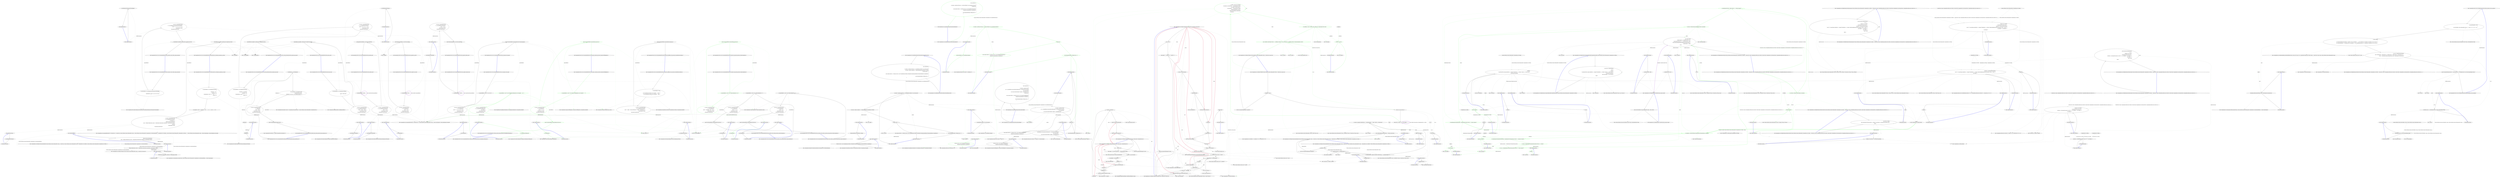 digraph  {
m0_76 [label="Entry CommandLine.Tests.Fakes.FakeOptionsWithSequenceWithoutRange.FakeOptionsWithSequenceWithoutRange()", span="7-7", cluster="CommandLine.Tests.Fakes.FakeOptionsWithSequenceWithoutRange.FakeOptionsWithSequenceWithoutRange()", file="InstanceBuilderTests.cs"];
m0_86 [label="Entry CommandLine.Core.InstanceBuilder.Build<T>(System.Func<T>, System.Func<System.Collections.Generic.IEnumerable<string>, System.Collections.Generic.IEnumerable<CommandLine.Core.OptionSpecification>, CommandLine.Core.StatePair<System.Collections.Generic.IEnumerable<CommandLine.Core.Token>>>, System.Collections.Generic.IEnumerable<string>, System.StringComparer, System.Globalization.CultureInfo)", span="27-27", cluster="CommandLine.Core.InstanceBuilder.Build<T>(System.Func<T>, System.Func<System.Collections.Generic.IEnumerable<string>, System.Collections.Generic.IEnumerable<CommandLine.Core.OptionSpecification>, CommandLine.Core.StatePair<System.Collections.Generic.IEnumerable<CommandLine.Core.Token>>>, System.Collections.Generic.IEnumerable<string>, System.StringComparer, System.Globalization.CultureInfo)", file="InstanceBuilderTests.cs"];
m0_33 [label="Entry CommandLine.Tests.Unit.Core.InstanceBuilderTests.Parse_negative_double_value()", span="75-75", cluster="CommandLine.Tests.Unit.Core.InstanceBuilderTests.Parse_negative_double_value()", file="InstanceBuilderTests.cs"];
m0_35 [label="var result = InstanceBuilder.Build(\r\n                () => new FakeOptionsWithDouble(),\r\n                new[] { ''-0.123'' },\r\n                StringComparer.Ordinal,\r\n                CultureInfo.InvariantCulture)", span="81-85", cluster="CommandLine.Tests.Unit.Core.InstanceBuilderTests.Parse_negative_double_value()", file="InstanceBuilderTests.cs"];
m0_34 [label="var expectedResult = -.123D", span="78-78", cluster="CommandLine.Tests.Unit.Core.InstanceBuilderTests.Parse_negative_double_value()", file="InstanceBuilderTests.cs"];
m0_36 [label="Assert.Equal(expectedResult, result.Value.DoubleValue)", span="88-88", cluster="CommandLine.Tests.Unit.Core.InstanceBuilderTests.Parse_negative_double_value()", file="InstanceBuilderTests.cs"];
m0_37 [label="Exit CommandLine.Tests.Unit.Core.InstanceBuilderTests.Parse_negative_double_value()", span="75-75", cluster="CommandLine.Tests.Unit.Core.InstanceBuilderTests.Parse_negative_double_value()", file="InstanceBuilderTests.cs"];
m0_11 [label="Entry Unk.True", span="", cluster="Unk.True", file="InstanceBuilderTests.cs"];
m0_123 [label="Entry CommandLine.Tests.Unit.Core.InstanceBuilderTests.Wrong_range_in_sequence_gererates_SequenceOutOfRangeError()", span="256-256", cluster="CommandLine.Tests.Unit.Core.InstanceBuilderTests.Wrong_range_in_sequence_gererates_SequenceOutOfRangeError()", file="InstanceBuilderTests.cs"];
m0_124 [label="var expectedResult = new[] { new SequenceOutOfRangeError(new NameInfo(''i'', '''')) }", span="259-259", cluster="CommandLine.Tests.Unit.Core.InstanceBuilderTests.Wrong_range_in_sequence_gererates_SequenceOutOfRangeError()", color=green, community=0, file="InstanceBuilderTests.cs"];
m0_125 [label="var result = InstanceBuilder.Build(\r\n                () => new FakeOptions(),\r\n                new [] { ''-i'', ''10'' },\r\n                StringComparer.Ordinal,\r\n                CultureInfo.InvariantCulture)", span="262-266", cluster="CommandLine.Tests.Unit.Core.InstanceBuilderTests.Wrong_range_in_sequence_gererates_SequenceOutOfRangeError()", color=green, community=1, file="InstanceBuilderTests.cs"];
m0_126 [label="Assert.True(expectedResult.SequenceEqual(result.Errors))", span="269-269", cluster="CommandLine.Tests.Unit.Core.InstanceBuilderTests.Wrong_range_in_sequence_gererates_SequenceOutOfRangeError()", color=green, community=0, file="InstanceBuilderTests.cs"];
m0_127 [label="Exit CommandLine.Tests.Unit.Core.InstanceBuilderTests.Wrong_range_in_sequence_gererates_SequenceOutOfRangeError()", span="256-256", cluster="CommandLine.Tests.Unit.Core.InstanceBuilderTests.Wrong_range_in_sequence_gererates_SequenceOutOfRangeError()", file="InstanceBuilderTests.cs"];
m0_118 [label="Entry CommandLine.MissingRequiredOptionError.MissingRequiredOptionError(CommandLine.NameInfo)", span="283-283", cluster="CommandLine.MissingRequiredOptionError.MissingRequiredOptionError(CommandLine.NameInfo)", file="InstanceBuilderTests.cs"];
m0_132 [label="Entry CommandLine.Tests.Unit.Core.InstanceBuilderTests.Parse_unknown_long_option_gererates_UnknownOptionError()", span="275-275", cluster="CommandLine.Tests.Unit.Core.InstanceBuilderTests.Parse_unknown_long_option_gererates_UnknownOptionError()", file="InstanceBuilderTests.cs"];
m0_133 [label="var expectedResult = new[] { new UnknownOptionError(''xyz'') }", span="278-278", cluster="CommandLine.Tests.Unit.Core.InstanceBuilderTests.Parse_unknown_long_option_gererates_UnknownOptionError()", color=green, community=0, file="InstanceBuilderTests.cs"];
m0_134 [label="var result = InstanceBuilder.Build(\r\n                () => new FakeOptions(),\r\n                new[] { ''--stringvalue'', ''abc'', ''--xyz'' },\r\n                StringComparer.Ordinal,\r\n                CultureInfo.InvariantCulture)", span="281-285", cluster="CommandLine.Tests.Unit.Core.InstanceBuilderTests.Parse_unknown_long_option_gererates_UnknownOptionError()", color=green, community=1, file="InstanceBuilderTests.cs"];
m0_135 [label="Assert.True(expectedResult.SequenceEqual(result.Errors))", span="288-288", cluster="CommandLine.Tests.Unit.Core.InstanceBuilderTests.Parse_unknown_long_option_gererates_UnknownOptionError()", color=green, community=0, file="InstanceBuilderTests.cs"];
m0_136 [label="Exit CommandLine.Tests.Unit.Core.InstanceBuilderTests.Parse_unknown_long_option_gererates_UnknownOptionError()", span="275-275", cluster="CommandLine.Tests.Unit.Core.InstanceBuilderTests.Parse_unknown_long_option_gererates_UnknownOptionError()", file="InstanceBuilderTests.cs"];
m0_57 [label="Entry Unk.AllProperties", span="", cluster="Unk.AllProperties", file="InstanceBuilderTests.cs"];
m0_101 [label="Entry CommandLine.Core.NameLookup.Contains(string, System.Collections.Generic.IEnumerable<CommandLine.Core.OptionSpecification>, System.StringComparer)", span="10-10", cluster="CommandLine.Core.NameLookup.Contains(string, System.Collections.Generic.IEnumerable<CommandLine.Core.OptionSpecification>, System.StringComparer)", file="InstanceBuilderTests.cs"];
m0_0 [label="Entry CommandLine.Tests.Unit.Core.InstanceBuilderTests.Explicit_help_request_generates_help_requested_error()", span="15-15", cluster="CommandLine.Tests.Unit.Core.InstanceBuilderTests.Explicit_help_request_generates_help_requested_error()", file="InstanceBuilderTests.cs"];
m0_3 [label="var result = InstanceBuilder.Build(\r\n                () => fakeOptions,\r\n                new[] { ''--help'' },\r\n                StringComparer.Ordinal,\r\n                CultureInfo.InvariantCulture)", span="24-28", cluster="CommandLine.Tests.Unit.Core.InstanceBuilderTests.Explicit_help_request_generates_help_requested_error()", file="InstanceBuilderTests.cs"];
m0_4 [label="Assert.True(expectedResult.Equals(result))", span="31-31", cluster="CommandLine.Tests.Unit.Core.InstanceBuilderTests.Explicit_help_request_generates_help_requested_error()", file="InstanceBuilderTests.cs"];
m0_1 [label="var fakeOptions = new FakeOptions()", span="18-18", cluster="CommandLine.Tests.Unit.Core.InstanceBuilderTests.Explicit_help_request_generates_help_requested_error()", file="InstanceBuilderTests.cs"];
m0_2 [label="var expectedResult = ParserResult.Create(\r\n                ParserResultType.Options,\r\n                fakeOptions, new Error[] { new HelpRequestedError() })", span="19-21", cluster="CommandLine.Tests.Unit.Core.InstanceBuilderTests.Explicit_help_request_generates_help_requested_error()", file="InstanceBuilderTests.cs"];
m0_5 [label="Exit CommandLine.Tests.Unit.Core.InstanceBuilderTests.Explicit_help_request_generates_help_requested_error()", span="15-15", cluster="CommandLine.Tests.Unit.Core.InstanceBuilderTests.Explicit_help_request_generates_help_requested_error()", file="InstanceBuilderTests.cs"];
m0_113 [label="Entry CommandLine.Tests.Unit.Core.InstanceBuilderTests.Omitting_required_option_gererates_MissingRequiredOptionError()", span="237-237", cluster="CommandLine.Tests.Unit.Core.InstanceBuilderTests.Omitting_required_option_gererates_MissingRequiredOptionError()", file="InstanceBuilderTests.cs"];
m0_114 [label="var expectedResult = new[] { new MissingRequiredOptionError(new NameInfo('''', ''str'')) }", span="240-240", cluster="CommandLine.Tests.Unit.Core.InstanceBuilderTests.Omitting_required_option_gererates_MissingRequiredOptionError()", color=green, community=0, file="InstanceBuilderTests.cs"];
m0_115 [label="var result = InstanceBuilder.Build(\r\n                () => new FakeOptionWithRequired(),\r\n                new string[] { },\r\n                StringComparer.Ordinal,\r\n                CultureInfo.InvariantCulture)", span="243-247", cluster="CommandLine.Tests.Unit.Core.InstanceBuilderTests.Omitting_required_option_gererates_MissingRequiredOptionError()", color=green, community=1, file="InstanceBuilderTests.cs"];
m0_116 [label="Assert.True(expectedResult.SequenceEqual(result.Errors))", span="250-250", cluster="CommandLine.Tests.Unit.Core.InstanceBuilderTests.Omitting_required_option_gererates_MissingRequiredOptionError()", color=green, community=0, file="InstanceBuilderTests.cs"];
m0_117 [label="Exit CommandLine.Tests.Unit.Core.InstanceBuilderTests.Omitting_required_option_gererates_MissingRequiredOptionError()", span="237-237", cluster="CommandLine.Tests.Unit.Core.InstanceBuilderTests.Omitting_required_option_gererates_MissingRequiredOptionError()", file="InstanceBuilderTests.cs"];
m0_8 [label="Entry CommandLine.ParserResult.Create<T>(CommandLine.ParserResultType, T, System.Collections.Generic.IEnumerable<CommandLine.Error>)", span="103-103", cluster="CommandLine.ParserResult.Create<T>(CommandLine.ParserResultType, T, System.Collections.Generic.IEnumerable<CommandLine.Error>)", file="InstanceBuilderTests.cs"];
m0_128 [label="Entry CommandLine.SequenceOutOfRangeError.SequenceOutOfRangeError(CommandLine.NameInfo)", span="316-316", cluster="CommandLine.SequenceOutOfRangeError.SequenceOutOfRangeError(CommandLine.NameInfo)", file="InstanceBuilderTests.cs"];
m0_98 [label="Entry lambda expression", span="202-202", cluster="lambda expression", file="InstanceBuilderTests.cs"];
m0_119 [label="Entry lambda expression", span="244-244", cluster="lambda expression", file="InstanceBuilderTests.cs"];
m0_120 [label="new FakeOptionWithRequired()", span="244-244", cluster="lambda expression", color=green, community=0, file="InstanceBuilderTests.cs"];
m0_121 [label="Exit lambda expression", span="244-244", cluster="lambda expression", file="InstanceBuilderTests.cs"];
m0_129 [label="Entry lambda expression", span="263-263", cluster="lambda expression", file="InstanceBuilderTests.cs"];
m0_130 [label="new FakeOptions()", span="263-263", cluster="lambda expression", color=green, community=0, file="InstanceBuilderTests.cs"];
m0_131 [label="Exit lambda expression", span="263-263", cluster="lambda expression", file="InstanceBuilderTests.cs"];
m0_138 [label="Entry lambda expression", span="282-282", cluster="lambda expression", file="InstanceBuilderTests.cs"];
m0_139 [label="new FakeOptions()", span="282-282", cluster="lambda expression", color=green, community=0, file="InstanceBuilderTests.cs"];
m0_140 [label="Exit lambda expression", span="282-282", cluster="lambda expression", file="InstanceBuilderTests.cs"];
m0_22 [label="new FakeOptions()", span="44-44", cluster="lambda expression", file="InstanceBuilderTests.cs"];
m0_48 [label="new FakeOptions()", span="101-101", cluster="lambda expression", file="InstanceBuilderTests.cs"];
m0_147 [label="new FakeOptions()", span="301-301", cluster="lambda expression", file="InstanceBuilderTests.cs"];
m0_155 [label="new FakeOptions()", span="320-320", cluster="lambda expression", file="InstanceBuilderTests.cs"];
m0_12 [label="Entry lambda expression", span="25-25", cluster="lambda expression", file="InstanceBuilderTests.cs"];
m0_21 [label="Entry lambda expression", span="44-44", cluster="lambda expression", file="InstanceBuilderTests.cs"];
m0_29 [label="Entry lambda expression", span="63-63", cluster="lambda expression", file="InstanceBuilderTests.cs"];
m0_38 [label="Entry lambda expression", span="82-82", cluster="lambda expression", file="InstanceBuilderTests.cs"];
m0_47 [label="Entry lambda expression", span="101-101", cluster="lambda expression", file="InstanceBuilderTests.cs"];
m0_59 [label="Entry lambda expression", span="123-123", cluster="lambda expression", file="InstanceBuilderTests.cs"];
m0_68 [label="Entry lambda expression", span="148-148", cluster="lambda expression", file="InstanceBuilderTests.cs"];
m0_77 [label="Entry lambda expression", span="170-170", cluster="lambda expression", file="InstanceBuilderTests.cs"];
m0_109 [label="Entry lambda expression", span="225-225", cluster="lambda expression", file="InstanceBuilderTests.cs"];
m0_146 [label="Entry lambda expression", span="301-301", cluster="lambda expression", file="InstanceBuilderTests.cs"];
m0_154 [label="Entry lambda expression", span="320-320", cluster="lambda expression", file="InstanceBuilderTests.cs"];
m0_13 [label=fakeOptions, span="25-25", cluster="lambda expression", file="InstanceBuilderTests.cs"];
m0_23 [label="Exit lambda expression", span="44-44", cluster="lambda expression", file="InstanceBuilderTests.cs"];
m0_49 [label="Exit lambda expression", span="101-101", cluster="lambda expression", file="InstanceBuilderTests.cs"];
m0_148 [label="Exit lambda expression", span="301-301", cluster="lambda expression", file="InstanceBuilderTests.cs"];
m0_156 [label="Exit lambda expression", span="320-320", cluster="lambda expression", file="InstanceBuilderTests.cs"];
m0_14 [label="Exit lambda expression", span="25-25", cluster="lambda expression", file="InstanceBuilderTests.cs"];
m0_31 [label="Exit lambda expression", span="63-63", cluster="lambda expression", file="InstanceBuilderTests.cs"];
m0_30 [label="new FakeOptionsWithDouble()", span="63-63", cluster="lambda expression", file="InstanceBuilderTests.cs"];
m0_40 [label="Exit lambda expression", span="82-82", cluster="lambda expression", file="InstanceBuilderTests.cs"];
m0_39 [label="new FakeOptionsWithDouble()", span="82-82", cluster="lambda expression", file="InstanceBuilderTests.cs"];
m0_61 [label="Exit lambda expression", span="123-123", cluster="lambda expression", file="InstanceBuilderTests.cs"];
m0_60 [label="new FakeOptionsWithEnum()", span="123-123", cluster="lambda expression", file="InstanceBuilderTests.cs"];
m0_70 [label="Exit lambda expression", span="148-148", cluster="lambda expression", file="InstanceBuilderTests.cs"];
m0_69 [label="new FakeOptionsWithValues()", span="148-148", cluster="lambda expression", file="InstanceBuilderTests.cs"];
m0_79 [label="Exit lambda expression", span="170-170", cluster="lambda expression", file="InstanceBuilderTests.cs"];
m0_78 [label="new FakeOptionsWithSequenceWithoutRange()", span="170-170", cluster="lambda expression", file="InstanceBuilderTests.cs"];
m0_111 [label="Exit lambda expression", span="225-225", cluster="lambda expression", file="InstanceBuilderTests.cs"];
m0_110 [label="new FakeOptionsWithSets()", span="225-225", cluster="lambda expression", file="InstanceBuilderTests.cs"];
m0_88 [label="new FakeOptionsWithValues()", span="199-199", cluster="lambda expression", file="InstanceBuilderTests.cs"];
m0_87 [label="Entry lambda expression", span="199-199", cluster="lambda expression", file="InstanceBuilderTests.cs"];
m0_89 [label="Exit lambda expression", span="199-199", cluster="lambda expression", file="InstanceBuilderTests.cs"];
m0_90 [label="Entry lambda expression", span="200-202", cluster="lambda expression", file="InstanceBuilderTests.cs"];
m0_92 [label="Exit lambda expression", span="200-202", cluster="lambda expression", file="InstanceBuilderTests.cs"];
m0_91 [label="Tokenizer.PreprocessDashDash(a,\r\n                        args => Tokenizer.Tokenize(args, name => NameLookup.Contains(name, optionSpecs, StringComparer.Ordinal)))", span="201-202", cluster="lambda expression", file="InstanceBuilderTests.cs"];
m0_95 [label="Tokenizer.Tokenize(args, name => NameLookup.Contains(name, optionSpecs, StringComparer.Ordinal))", span="202-202", cluster="lambda expression", file="InstanceBuilderTests.cs"];
m0_99 [label="NameLookup.Contains(name, optionSpecs, StringComparer.Ordinal)", span="202-202", cluster="lambda expression", file="InstanceBuilderTests.cs"];
m0_94 [label="Entry lambda expression", span="202-202", cluster="lambda expression", file="InstanceBuilderTests.cs"];
m0_96 [label="Exit lambda expression", span="202-202", cluster="lambda expression", file="InstanceBuilderTests.cs"];
m0_100 [label="Exit lambda expression", span="202-202", cluster="lambda expression", file="InstanceBuilderTests.cs"];
m0_46 [label="Entry Unk.SequenceEqual", span="", cluster="Unk.SequenceEqual", file="InstanceBuilderTests.cs"];
m0_80 [label="Entry CommandLine.Tests.Unit.Core.InstanceBuilderTests.Double_dash_force_subsequent_arguments_as_values()", span="185-185", cluster="CommandLine.Tests.Unit.Core.InstanceBuilderTests.Double_dash_force_subsequent_arguments_as_values()", file="InstanceBuilderTests.cs"];
m0_84 [label="expectedResult.ShouldHave().AllProperties().EqualTo(result.Value)", span="208-208", cluster="CommandLine.Tests.Unit.Core.InstanceBuilderTests.Double_dash_force_subsequent_arguments_as_values()", file="InstanceBuilderTests.cs"];
m0_81 [label="var expectedResult = new FakeOptionsWithValues\r\n                {\r\n                    StringValue = ''str1'',\r\n                    LongValue = 10L,\r\n                    StringSequence = new[] { ''-a'', ''--bee'', ''-c'' },\r\n                    IntValue = 20\r\n                }", span="188-194", cluster="CommandLine.Tests.Unit.Core.InstanceBuilderTests.Double_dash_force_subsequent_arguments_as_values()", file="InstanceBuilderTests.cs"];
m0_83 [label="var result = InstanceBuilder.Build(\r\n                () => new FakeOptionsWithValues(),\r\n                (a, optionSpecs) =>\r\n                    Tokenizer.PreprocessDashDash(a,\r\n                        args => Tokenizer.Tokenize(args, name => NameLookup.Contains(name, optionSpecs, StringComparer.Ordinal))),\r\n                arguments,\r\n                StringComparer.Ordinal,\r\n                CultureInfo.InvariantCulture)", span="198-205", cluster="CommandLine.Tests.Unit.Core.InstanceBuilderTests.Double_dash_force_subsequent_arguments_as_values()", file="InstanceBuilderTests.cs"];
m0_82 [label="var arguments = new[] { ''--stringvalue'', ''str1'', ''--'', ''10'', ''-a'', ''--bee'', ''-c'', ''20'' }", span="195-195", cluster="CommandLine.Tests.Unit.Core.InstanceBuilderTests.Double_dash_force_subsequent_arguments_as_values()", file="InstanceBuilderTests.cs"];
m0_85 [label="Exit CommandLine.Tests.Unit.Core.InstanceBuilderTests.Double_dash_force_subsequent_arguments_as_values()", span="185-185", cluster="CommandLine.Tests.Unit.Core.InstanceBuilderTests.Double_dash_force_subsequent_arguments_as_values()", file="InstanceBuilderTests.cs"];
m0_41 [label="Entry CommandLine.Tests.Unit.Core.InstanceBuilderTests.Parse_int_sequence_with_range()", span="94-94", cluster="CommandLine.Tests.Unit.Core.InstanceBuilderTests.Parse_int_sequence_with_range()", file="InstanceBuilderTests.cs"];
m0_43 [label="var result = InstanceBuilder.Build(\r\n                () => new FakeOptions(),\r\n                new[] { ''-i'', ''10'', ''20'', ''30'', ''40'' },\r\n                StringComparer.Ordinal,\r\n                CultureInfo.InvariantCulture)", span="100-104", cluster="CommandLine.Tests.Unit.Core.InstanceBuilderTests.Parse_int_sequence_with_range()", file="InstanceBuilderTests.cs"];
m0_44 [label="Assert.True(expectedResult.SequenceEqual(result.Value.IntSequence))", span="107-107", cluster="CommandLine.Tests.Unit.Core.InstanceBuilderTests.Parse_int_sequence_with_range()", file="InstanceBuilderTests.cs"];
m0_42 [label="var expectedResult = new[] { 10, 20, 30, 40 }", span="97-97", cluster="CommandLine.Tests.Unit.Core.InstanceBuilderTests.Parse_int_sequence_with_range()", file="InstanceBuilderTests.cs"];
m0_45 [label="Exit CommandLine.Tests.Unit.Core.InstanceBuilderTests.Parse_int_sequence_with_range()", span="94-94", cluster="CommandLine.Tests.Unit.Core.InstanceBuilderTests.Parse_int_sequence_with_range()", file="InstanceBuilderTests.cs"];
m0_149 [label="Entry CommandLine.Tests.Unit.Core.InstanceBuilderTests.Parse_unknown_short_option_in_option_group_gererates_UnknownOptionError()", span="313-313", cluster="CommandLine.Tests.Unit.Core.InstanceBuilderTests.Parse_unknown_short_option_in_option_group_gererates_UnknownOptionError()", file="InstanceBuilderTests.cs"];
m0_151 [label="var result = InstanceBuilder.Build(\r\n                () => new FakeOptions(),\r\n                new[] { ''-zx'' },\r\n                StringComparer.Ordinal,\r\n                CultureInfo.InvariantCulture)", span="319-323", cluster="CommandLine.Tests.Unit.Core.InstanceBuilderTests.Parse_unknown_short_option_in_option_group_gererates_UnknownOptionError()", file="InstanceBuilderTests.cs"];
m0_152 [label="Assert.True(expectedResult.SequenceEqual(result.Errors))", span="326-326", cluster="CommandLine.Tests.Unit.Core.InstanceBuilderTests.Parse_unknown_short_option_in_option_group_gererates_UnknownOptionError()", file="InstanceBuilderTests.cs"];
m0_150 [label="var expectedResult = new[] { new UnknownOptionError(''z'') }", span="316-316", cluster="CommandLine.Tests.Unit.Core.InstanceBuilderTests.Parse_unknown_short_option_in_option_group_gererates_UnknownOptionError()", file="InstanceBuilderTests.cs"];
m0_153 [label="Exit CommandLine.Tests.Unit.Core.InstanceBuilderTests.Parse_unknown_short_option_in_option_group_gererates_UnknownOptionError()", span="313-313", cluster="CommandLine.Tests.Unit.Core.InstanceBuilderTests.Parse_unknown_short_option_in_option_group_gererates_UnknownOptionError()", file="InstanceBuilderTests.cs"];
m0_10 [label="Entry CommandLine.ParserResult<T>.Equals(CommandLine.ParserResult<T>)", span="90-90", cluster="CommandLine.ParserResult<T>.Equals(CommandLine.ParserResult<T>)", file="InstanceBuilderTests.cs"];
m0_62 [label="Entry CommandLine.Tests.Unit.Core.InstanceBuilderTests.Parse_values_partitioned_between_sequence_and_scalar()", span="135-135", cluster="CommandLine.Tests.Unit.Core.InstanceBuilderTests.Parse_values_partitioned_between_sequence_and_scalar()", file="InstanceBuilderTests.cs"];
m0_64 [label="var result = InstanceBuilder.Build(\r\n                () => new FakeOptionsWithValues(),\r\n                new[] { ''10'', ''a'', ''b'', ''c'', ''20'' },\r\n                StringComparer.Ordinal,\r\n                CultureInfo.InvariantCulture)", span="147-151", cluster="CommandLine.Tests.Unit.Core.InstanceBuilderTests.Parse_values_partitioned_between_sequence_and_scalar()", file="InstanceBuilderTests.cs"];
m0_63 [label="var expectedResult = new FakeOptionsWithValues\r\n                {\r\n                    StringValue = string.Empty,\r\n                    LongValue = 10L,\r\n                    StringSequence = new[] { ''a'', ''b'', ''c'' },\r\n                    IntValue = 20\r\n                }", span="138-144", cluster="CommandLine.Tests.Unit.Core.InstanceBuilderTests.Parse_values_partitioned_between_sequence_and_scalar()", file="InstanceBuilderTests.cs"];
m0_65 [label="expectedResult.ShouldHave().AllProperties().EqualTo(result.Value)", span="154-154", cluster="CommandLine.Tests.Unit.Core.InstanceBuilderTests.Parse_values_partitioned_between_sequence_and_scalar()", file="InstanceBuilderTests.cs"];
m0_66 [label="Exit CommandLine.Tests.Unit.Core.InstanceBuilderTests.Parse_values_partitioned_between_sequence_and_scalar()", span="135-135", cluster="CommandLine.Tests.Unit.Core.InstanceBuilderTests.Parse_values_partitioned_between_sequence_and_scalar()", file="InstanceBuilderTests.cs"];
m0_55 [label="Entry CommandLine.Tests.Fakes.FakeOptionsWithEnum.FakeOptionsWithEnum()", span="14-14", cluster="CommandLine.Tests.Fakes.FakeOptionsWithEnum.FakeOptionsWithEnum()", file="InstanceBuilderTests.cs"];
m0_32 [label="Entry CommandLine.Tests.Fakes.FakeOptionsWithDouble.FakeOptionsWithDouble()", span="7-7", cluster="CommandLine.Tests.Fakes.FakeOptionsWithDouble.FakeOptionsWithDouble()", file="InstanceBuilderTests.cs"];
m0_137 [label="Entry CommandLine.UnknownOptionError.UnknownOptionError(string)", span="272-272", cluster="CommandLine.UnknownOptionError.UnknownOptionError(string)", file="InstanceBuilderTests.cs"];
m0_97 [label="Entry CommandLine.Core.Tokenizer.Tokenize(System.Collections.Generic.IEnumerable<string>, System.Func<string, bool>)", span="11-11", cluster="CommandLine.Core.Tokenizer.Tokenize(System.Collections.Generic.IEnumerable<string>, System.Func<string, bool>)", file="InstanceBuilderTests.cs"];
m0_93 [label="Entry CommandLine.Core.Tokenizer.PreprocessDashDash(System.Collections.Generic.IEnumerable<string>, System.Func<System.Collections.Generic.IEnumerable<string>, CommandLine.Core.StatePair<System.Collections.Generic.IEnumerable<CommandLine.Core.Token>>>)", span="33-33", cluster="CommandLine.Core.Tokenizer.PreprocessDashDash(System.Collections.Generic.IEnumerable<string>, System.Func<System.Collections.Generic.IEnumerable<string>, CommandLine.Core.StatePair<System.Collections.Generic.IEnumerable<CommandLine.Core.Token>>>)", file="InstanceBuilderTests.cs"];
m0_112 [label="Entry CommandLine.Tests.Fakes.FakeOptionsWithSets.FakeOptionsWithSets()", span="4-4", cluster="CommandLine.Tests.Fakes.FakeOptionsWithSets.FakeOptionsWithSets()", file="InstanceBuilderTests.cs"];
m0_107 [label="Entry CommandLine.MutuallyExclusiveSetError.MutuallyExclusiveSetError(CommandLine.NameInfo)", span="294-294", cluster="CommandLine.MutuallyExclusiveSetError.MutuallyExclusiveSetError(CommandLine.NameInfo)", file="InstanceBuilderTests.cs"];
m0_24 [label="Entry CommandLine.Tests.Unit.Core.InstanceBuilderTests.Parse_double_value()", span="56-56", cluster="CommandLine.Tests.Unit.Core.InstanceBuilderTests.Parse_double_value()", file="InstanceBuilderTests.cs"];
m0_26 [label="var result = InstanceBuilder.Build(\r\n                () => new FakeOptionsWithDouble(),\r\n                new[] { ''0.123'' },\r\n                StringComparer.Ordinal,\r\n                CultureInfo.InvariantCulture)", span="62-66", cluster="CommandLine.Tests.Unit.Core.InstanceBuilderTests.Parse_double_value()", file="InstanceBuilderTests.cs"];
m0_25 [label="var expectedResult = .123D", span="59-59", cluster="CommandLine.Tests.Unit.Core.InstanceBuilderTests.Parse_double_value()", file="InstanceBuilderTests.cs"];
m0_27 [label="Assert.Equal(expectedResult, result.Value.DoubleValue)", span="69-69", cluster="CommandLine.Tests.Unit.Core.InstanceBuilderTests.Parse_double_value()", file="InstanceBuilderTests.cs"];
m0_28 [label="Exit CommandLine.Tests.Unit.Core.InstanceBuilderTests.Parse_double_value()", span="56-56", cluster="CommandLine.Tests.Unit.Core.InstanceBuilderTests.Parse_double_value()", file="InstanceBuilderTests.cs"];
m0_122 [label="Entry CommandLine.Tests.Fakes.FakeOptionWithRequired.FakeOptionWithRequired()", span="4-4", cluster="CommandLine.Tests.Fakes.FakeOptionWithRequired.FakeOptionWithRequired()", file="InstanceBuilderTests.cs"];
m0_108 [label="Entry CommandLine.NameInfo.NameInfo(string, string)", span="20-20", cluster="CommandLine.NameInfo.NameInfo(string, string)", file="InstanceBuilderTests.cs"];
m0_58 [label="Entry Unk.EqualTo", span="", cluster="Unk.EqualTo", file="InstanceBuilderTests.cs"];
m0_56 [label="Entry Unk.ShouldHave", span="", cluster="Unk.ShouldHave", file="InstanceBuilderTests.cs"];
m0_6 [label="Entry CommandLine.Tests.Fakes.FakeOptions.FakeOptions()", span="6-6", cluster="CommandLine.Tests.Fakes.FakeOptions.FakeOptions()", file="InstanceBuilderTests.cs"];
m0_15 [label="Entry CommandLine.Tests.Unit.Core.InstanceBuilderTests.Parse_negative_int_value()", span="37-37", cluster="CommandLine.Tests.Unit.Core.InstanceBuilderTests.Parse_negative_int_value()", file="InstanceBuilderTests.cs"];
m0_17 [label="var result = InstanceBuilder.Build(\r\n                () => new FakeOptions(),\r\n                new[] { ''-123'' },\r\n                StringComparer.Ordinal,\r\n                CultureInfo.InvariantCulture)", span="43-47", cluster="CommandLine.Tests.Unit.Core.InstanceBuilderTests.Parse_negative_int_value()", file="InstanceBuilderTests.cs"];
m0_16 [label="var expectedResult = -123", span="40-40", cluster="CommandLine.Tests.Unit.Core.InstanceBuilderTests.Parse_negative_int_value()", file="InstanceBuilderTests.cs"];
m0_18 [label="Assert.Equal(expectedResult, result.Value.LongValue)", span="50-50", cluster="CommandLine.Tests.Unit.Core.InstanceBuilderTests.Parse_negative_int_value()", file="InstanceBuilderTests.cs"];
m0_19 [label="Exit CommandLine.Tests.Unit.Core.InstanceBuilderTests.Parse_negative_int_value()", span="37-37", cluster="CommandLine.Tests.Unit.Core.InstanceBuilderTests.Parse_negative_int_value()", file="InstanceBuilderTests.cs"];
m0_141 [label="Entry CommandLine.Tests.Unit.Core.InstanceBuilderTests.Parse_unknown_short_option_gererates_UnknownOptionError()", span="294-294", cluster="CommandLine.Tests.Unit.Core.InstanceBuilderTests.Parse_unknown_short_option_gererates_UnknownOptionError()", file="InstanceBuilderTests.cs"];
m0_143 [label="var result = InstanceBuilder.Build(\r\n                () => new FakeOptions(),\r\n                new[] { ''-z'', ''-x'' },\r\n                StringComparer.Ordinal,\r\n                CultureInfo.InvariantCulture)", span="300-304", cluster="CommandLine.Tests.Unit.Core.InstanceBuilderTests.Parse_unknown_short_option_gererates_UnknownOptionError()", file="InstanceBuilderTests.cs"];
m0_144 [label="Assert.True(expectedResult.SequenceEqual(result.Errors))", span="307-307", cluster="CommandLine.Tests.Unit.Core.InstanceBuilderTests.Parse_unknown_short_option_gererates_UnknownOptionError()", file="InstanceBuilderTests.cs"];
m0_142 [label="var expectedResult = new[] { new UnknownOptionError(''z'') }", span="297-297", cluster="CommandLine.Tests.Unit.Core.InstanceBuilderTests.Parse_unknown_short_option_gererates_UnknownOptionError()", file="InstanceBuilderTests.cs"];
m0_145 [label="Exit CommandLine.Tests.Unit.Core.InstanceBuilderTests.Parse_unknown_short_option_gererates_UnknownOptionError()", span="294-294", cluster="CommandLine.Tests.Unit.Core.InstanceBuilderTests.Parse_unknown_short_option_gererates_UnknownOptionError()", file="InstanceBuilderTests.cs"];
m0_50 [label="Entry CommandLine.Tests.Unit.Core.InstanceBuilderTests.Parse_enum_value()", span="113-113", cluster="CommandLine.Tests.Unit.Core.InstanceBuilderTests.Parse_enum_value()", file="InstanceBuilderTests.cs"];
m0_52 [label="var result = InstanceBuilder.Build(\r\n                () => new FakeOptionsWithEnum(),\r\n                new[] { ''--colors'', ''Green'' },\r\n                StringComparer.Ordinal,\r\n                CultureInfo.InvariantCulture)", span="122-126", cluster="CommandLine.Tests.Unit.Core.InstanceBuilderTests.Parse_enum_value()", file="InstanceBuilderTests.cs"];
m0_51 [label="var expectedResult = new FakeOptionsWithEnum\r\n                {\r\n                    Colors = Colors.Green\r\n                }", span="116-119", cluster="CommandLine.Tests.Unit.Core.InstanceBuilderTests.Parse_enum_value()", file="InstanceBuilderTests.cs"];
m0_53 [label="expectedResult.ShouldHave().AllProperties().EqualTo(result.Value)", span="129-129", cluster="CommandLine.Tests.Unit.Core.InstanceBuilderTests.Parse_enum_value()", file="InstanceBuilderTests.cs"];
m0_54 [label="Exit CommandLine.Tests.Unit.Core.InstanceBuilderTests.Parse_enum_value()", span="113-113", cluster="CommandLine.Tests.Unit.Core.InstanceBuilderTests.Parse_enum_value()", file="InstanceBuilderTests.cs"];
m0_67 [label="Entry CommandLine.Tests.Fakes.FakeOptionsWithValues.FakeOptionsWithValues()", span="6-6", cluster="CommandLine.Tests.Fakes.FakeOptionsWithValues.FakeOptionsWithValues()", file="InstanceBuilderTests.cs"];
m0_7 [label="Entry CommandLine.HelpRequestedError.HelpRequestedError()", span="338-338", cluster="CommandLine.HelpRequestedError.HelpRequestedError()", file="InstanceBuilderTests.cs"];
m0_20 [label="Entry Unk.Equal", span="", cluster="Unk.Equal", file="InstanceBuilderTests.cs"];
m0_102 [label="Entry CommandLine.Tests.Unit.Core.InstanceBuilderTests.Parse_option_from_different_sets_gererates_MutuallyExclusiveSetError()", span="214-214", cluster="CommandLine.Tests.Unit.Core.InstanceBuilderTests.Parse_option_from_different_sets_gererates_MutuallyExclusiveSetError()", file="InstanceBuilderTests.cs"];
m0_103 [label="var expectedResult = new[]\r\n                {\r\n                    new MutuallyExclusiveSetError(new NameInfo('''', ''weburl'')),\r\n                    new MutuallyExclusiveSetError(new NameInfo('''', ''ftpurl''))\r\n                }", span="217-221", cluster="CommandLine.Tests.Unit.Core.InstanceBuilderTests.Parse_option_from_different_sets_gererates_MutuallyExclusiveSetError()", file="InstanceBuilderTests.cs"];
m0_104 [label="var result = InstanceBuilder.Build(\r\n                () => new FakeOptionsWithSets(),\r\n                new[] { ''--weburl'', ''http://mywebsite.org/'', ''--ftpurl'', ''fpt://ftpsite.org/'' },\r\n                StringComparer.Ordinal,\r\n                CultureInfo.InvariantCulture)", span="224-228", cluster="CommandLine.Tests.Unit.Core.InstanceBuilderTests.Parse_option_from_different_sets_gererates_MutuallyExclusiveSetError()", file="InstanceBuilderTests.cs"];
m0_105 [label="Assert.True(expectedResult.SequenceEqual(result.Errors))", span="231-231", cluster="CommandLine.Tests.Unit.Core.InstanceBuilderTests.Parse_option_from_different_sets_gererates_MutuallyExclusiveSetError()", file="InstanceBuilderTests.cs"];
m0_106 [label="Exit CommandLine.Tests.Unit.Core.InstanceBuilderTests.Parse_option_from_different_sets_gererates_MutuallyExclusiveSetError()", span="214-214", cluster="CommandLine.Tests.Unit.Core.InstanceBuilderTests.Parse_option_from_different_sets_gererates_MutuallyExclusiveSetError()", file="InstanceBuilderTests.cs"];
m0_71 [label="Entry CommandLine.Tests.Unit.Core.InstanceBuilderTests.Parse_sequence_value_without_range_constraints()", span="160-160", cluster="CommandLine.Tests.Unit.Core.InstanceBuilderTests.Parse_sequence_value_without_range_constraints()", file="InstanceBuilderTests.cs"];
m0_73 [label="var result = InstanceBuilder.Build(\r\n                () => new FakeOptionsWithSequenceWithoutRange(),\r\n                new[] { ''1'', ''2'', ''3'', ''4'', ''5'', ''6'' },\r\n                StringComparer.Ordinal,\r\n                CultureInfo.InvariantCulture)", span="169-173", cluster="CommandLine.Tests.Unit.Core.InstanceBuilderTests.Parse_sequence_value_without_range_constraints()", file="InstanceBuilderTests.cs"];
m0_72 [label="var expectedResult = new FakeOptionsWithSequenceWithoutRange\r\n            {\r\n                LongSequence = new[] { 1L, 2L, 3L, 4L, 5L, 6L }\r\n            }", span="163-166", cluster="CommandLine.Tests.Unit.Core.InstanceBuilderTests.Parse_sequence_value_without_range_constraints()", file="InstanceBuilderTests.cs"];
m0_74 [label="expectedResult.ShouldHave().AllProperties().EqualTo(result.Value)", span="176-176", cluster="CommandLine.Tests.Unit.Core.InstanceBuilderTests.Parse_sequence_value_without_range_constraints()", file="InstanceBuilderTests.cs"];
m0_75 [label="Exit CommandLine.Tests.Unit.Core.InstanceBuilderTests.Parse_sequence_value_without_range_constraints()", span="160-160", cluster="CommandLine.Tests.Unit.Core.InstanceBuilderTests.Parse_sequence_value_without_range_constraints()", file="InstanceBuilderTests.cs"];
m0_9 [label="Entry CommandLine.Core.InstanceBuilder.Build<T>(System.Func<T>, System.Collections.Generic.IEnumerable<string>, System.StringComparer, System.Globalization.CultureInfo)", span="12-12", cluster="CommandLine.Core.InstanceBuilder.Build<T>(System.Func<T>, System.Collections.Generic.IEnumerable<string>, System.StringComparer, System.Globalization.CultureInfo)", file="InstanceBuilderTests.cs"];
m0_157 [label=fakeOptions, span="", file="InstanceBuilderTests.cs"];
m0_158 [label="System.Collections.Generic.IEnumerable<CommandLine.Core.OptionSpecification>", span="", file="InstanceBuilderTests.cs"];
m1_0 [label="Entry CommandLine.Core.SpecificationPropertyRules.EnforceMutuallyExclusiveSet()", span="18-18", cluster="CommandLine.Core.SpecificationPropertyRules.EnforceMutuallyExclusiveSet()", file="SpecificationPropertyRules.cs"];
m1_1 [label="return specProps =>\r\n                {\r\n                    var options = specProps.Where(sp => sp.Specification.IsOption() && sp.Value.IsJust());\r\n                    var groups = options.GroupBy(g => ((OptionSpecification)g.Specification).SetName);\r\n                    if (groups.Count() > 1)\r\n                    {\r\n                        return options.Select(s => Maybe.Just<Error>(new MutuallyExclusiveSetError(NameInfo.FromOptionSpecification((OptionSpecification)s.Specification))));\r\n                    }\r\n                    return Enumerable.Empty<Nothing<Error>>();\r\n                };", span="20-29", cluster="CommandLine.Core.SpecificationPropertyRules.EnforceMutuallyExclusiveSet()", file="SpecificationPropertyRules.cs"];
m1_2 [label="Exit CommandLine.Core.SpecificationPropertyRules.EnforceMutuallyExclusiveSet()", span="18-18", cluster="CommandLine.Core.SpecificationPropertyRules.EnforceMutuallyExclusiveSet()", file="SpecificationPropertyRules.cs"];
m1_19 [label="Entry CommandLine.Infrastructure.Maybe<T>.IsJust<T>()", span="152-152", cluster="CommandLine.Infrastructure.Maybe<T>.IsJust<T>()", file="SpecificationPropertyRules.cs"];
m1_48 [label="Entry CommandLine.Core.SpecificationPropertyRules.EnforceRange()", span="46-46", cluster="CommandLine.Core.SpecificationPropertyRules.EnforceRange()", file="SpecificationPropertyRules.cs"];
m1_49 [label="return specProps =>\r\n                {\r\n                    var options = specProps.Where(\r\n                        sp => sp.Specification.ConversionType.ToDescriptor() == DescriptorType.Sequence\r\n                        && sp.Value.IsJust()\r\n                        && ((Array)sp.Value.FromJust()).Length < sp.Specification.Min);\r\n                    if (options.Any())\r\n                    {\r\n                        return options.Select(s => Maybe.Just<Error>(new SequenceOutOfRangeError(\r\n                            NameInfo.FromSpecification(s.Specification))));\r\n                    }\r\n                    return Enumerable.Empty<Nothing<Error>>();\r\n                };", span="48-60", cluster="CommandLine.Core.SpecificationPropertyRules.EnforceRange()", file="SpecificationPropertyRules.cs"];
m1_50 [label="Exit CommandLine.Core.SpecificationPropertyRules.EnforceRange()", span="46-46", cluster="CommandLine.Core.SpecificationPropertyRules.EnforceRange()", file="SpecificationPropertyRules.cs"];
m1_46 [label="Entry CommandLine.MissingRequiredOptionError.MissingRequiredOptionError(CommandLine.NameInfo)", span="283-283", cluster="CommandLine.MissingRequiredOptionError.MissingRequiredOptionError(CommandLine.NameInfo)", file="SpecificationPropertyRules.cs"];
m1_38 [label="Entry Unk.Any", span="", cluster="Unk.Any", file="SpecificationPropertyRules.cs"];
m1_10 [label="Entry Unk.Where", span="", cluster="Unk.Where", file="SpecificationPropertyRules.cs"];
m1_14 [label="Entry System.Linq.Enumerable.Empty<TResult>()", span="0-0", cluster="System.Linq.Enumerable.Empty<TResult>()", file="SpecificationPropertyRules.cs"];
m1_47 [label="Entry Unk.FromSpecification", span="", cluster="Unk.FromSpecification", file="SpecificationPropertyRules.cs"];
m1_61 [label="Entry CommandLine.Infrastructure.Maybe<T>.FromJust<T>(System.Exception)", span="137-137", cluster="CommandLine.Infrastructure.Maybe<T>.FromJust<T>(System.Exception)", file="SpecificationPropertyRules.cs"];
m1_42 [label="Entry CommandLine.Infrastructure.Maybe<T>.IsNothing<T>()", span="147-147", cluster="CommandLine.Infrastructure.Maybe<T>.IsNothing<T>()", file="SpecificationPropertyRules.cs"];
m1_65 [label="Entry CommandLine.SequenceOutOfRangeError.SequenceOutOfRangeError(CommandLine.NameInfo)", span="316-316", cluster="CommandLine.SequenceOutOfRangeError.SequenceOutOfRangeError(CommandLine.NameInfo)", file="SpecificationPropertyRules.cs"];
m1_62 [label="Entry lambda expression", span="56-57", cluster="lambda expression", file="SpecificationPropertyRules.cs"];
m1_4 [label="var options = specProps.Where(sp => sp.Specification.IsOption() && sp.Value.IsJust())", span="22-22", cluster="lambda expression", file="SpecificationPropertyRules.cs"];
m1_3 [label="Entry lambda expression", span="20-29", cluster="lambda expression", file="SpecificationPropertyRules.cs"];
m1_5 [label="var groups = options.GroupBy(g => ((OptionSpecification)g.Specification).SetName)", span="23-23", cluster="lambda expression", file="SpecificationPropertyRules.cs"];
m1_15 [label="Entry lambda expression", span="22-22", cluster="lambda expression", file="SpecificationPropertyRules.cs"];
m1_7 [label="return options.Select(s => Maybe.Just<Error>(new MutuallyExclusiveSetError(NameInfo.FromOptionSpecification((OptionSpecification)s.Specification))));", span="26-26", cluster="lambda expression", file="SpecificationPropertyRules.cs"];
m1_6 [label="groups.Count() > 1", span="24-24", cluster="lambda expression", file="SpecificationPropertyRules.cs"];
m1_20 [label="Entry lambda expression", span="23-23", cluster="lambda expression", file="SpecificationPropertyRules.cs"];
m1_8 [label="return Enumerable.Empty<Nothing<Error>>();", span="28-28", cluster="lambda expression", file="SpecificationPropertyRules.cs"];
m1_9 [label="Exit lambda expression", span="20-29", cluster="lambda expression", file="SpecificationPropertyRules.cs"];
m1_23 [label="Entry lambda expression", span="26-26", cluster="lambda expression", file="SpecificationPropertyRules.cs"];
m1_16 [label="sp.Specification.IsOption() && sp.Value.IsJust()", span="22-22", cluster="lambda expression", file="SpecificationPropertyRules.cs"];
m1_17 [label="Exit lambda expression", span="22-22", cluster="lambda expression", file="SpecificationPropertyRules.cs"];
m1_21 [label="((OptionSpecification)g.Specification).SetName", span="23-23", cluster="lambda expression", file="SpecificationPropertyRules.cs"];
m1_22 [label="Exit lambda expression", span="23-23", cluster="lambda expression", file="SpecificationPropertyRules.cs"];
m1_24 [label="Maybe.Just<Error>(new MutuallyExclusiveSetError(NameInfo.FromOptionSpecification((OptionSpecification)s.Specification)))", span="26-26", cluster="lambda expression", file="SpecificationPropertyRules.cs"];
m1_25 [label="Exit lambda expression", span="26-26", cluster="lambda expression", file="SpecificationPropertyRules.cs"];
m1_33 [label="var options = specProps.Where(sp => sp.Value.IsNothing() && sp.Specification.Required)", span="36-36", cluster="lambda expression", color=green, community=0, file="SpecificationPropertyRules.cs"];
m1_32 [label="Entry lambda expression", span="34-43", cluster="lambda expression", file="SpecificationPropertyRules.cs"];
m1_34 [label="options.Any()", span="37-37", cluster="lambda expression", color=green, community=0, file="SpecificationPropertyRules.cs"];
m1_39 [label="Entry lambda expression", span="36-36", cluster="lambda expression", file="SpecificationPropertyRules.cs"];
m1_35 [label="return options.Select(s => Maybe.Just<Error>(new MissingRequiredOptionError(\r\n                            NameInfo.FromSpecification(s.Specification))));", span="39-40", cluster="lambda expression", color=green, community=0, file="SpecificationPropertyRules.cs"];
m1_36 [label="return Enumerable.Empty<Nothing<Error>>();", span="42-42", cluster="lambda expression", file="SpecificationPropertyRules.cs", color=green, community=0];
m1_37 [label="Exit lambda expression", span="34-43", cluster="lambda expression", file="SpecificationPropertyRules.cs"];
m1_43 [label="Entry lambda expression", span="39-40", cluster="lambda expression", file="SpecificationPropertyRules.cs"];
m1_40 [label="sp.Value.IsNothing() && sp.Specification.Required", span="36-36", cluster="lambda expression", color=green, community=0, file="SpecificationPropertyRules.cs"];
m1_41 [label="Exit lambda expression", span="36-36", cluster="lambda expression", file="SpecificationPropertyRules.cs"];
m1_44 [label="Maybe.Just<Error>(new MissingRequiredOptionError(\r\n                            NameInfo.FromSpecification(s.Specification)))", span="39-40", cluster="lambda expression", color=green, community=0, file="SpecificationPropertyRules.cs"];
m1_45 [label="Exit lambda expression", span="39-40", cluster="lambda expression", file="SpecificationPropertyRules.cs"];
m1_52 [label="var options = specProps.Where(\r\n                        sp => sp.Specification.ConversionType.ToDescriptor() == DescriptorType.Sequence\r\n                        && sp.Value.IsJust()\r\n                        && ((Array)sp.Value.FromJust()).Length < sp.Specification.Min)", span="50-53", cluster="lambda expression", file="SpecificationPropertyRules.cs"];
m1_51 [label="Entry lambda expression", span="48-60", cluster="lambda expression", file="SpecificationPropertyRules.cs"];
m1_53 [label="options.Any()", span="54-54", cluster="lambda expression", file="SpecificationPropertyRules.cs"];
m1_57 [label="Entry lambda expression", span="51-53", cluster="lambda expression", file="SpecificationPropertyRules.cs"];
m1_54 [label="return options.Select(s => Maybe.Just<Error>(new SequenceOutOfRangeError(\r\n                            NameInfo.FromSpecification(s.Specification))));", span="56-57", cluster="lambda expression", file="SpecificationPropertyRules.cs"];
m1_55 [label="return Enumerable.Empty<Nothing<Error>>();", span="59-59", cluster="lambda expression", file="SpecificationPropertyRules.cs"];
m1_56 [label="Exit lambda expression", span="48-60", cluster="lambda expression", file="SpecificationPropertyRules.cs"];
m1_58 [label="sp.Specification.ConversionType.ToDescriptor() == DescriptorType.Sequence\r\n                        && sp.Value.IsJust()\r\n                        && ((Array)sp.Value.FromJust()).Length < sp.Specification.Min", span="51-53", cluster="lambda expression", file="SpecificationPropertyRules.cs"];
m1_59 [label="Exit lambda expression", span="51-53", cluster="lambda expression", file="SpecificationPropertyRules.cs"];
m1_63 [label="Maybe.Just<Error>(new SequenceOutOfRangeError(\r\n                            NameInfo.FromSpecification(s.Specification)))", span="56-57", cluster="lambda expression", file="SpecificationPropertyRules.cs"];
m1_64 [label="Exit lambda expression", span="56-57", cluster="lambda expression", file="SpecificationPropertyRules.cs"];
m1_29 [label="Entry CommandLine.Core.SpecificationPropertyRules.EnforceRequired()", span="32-32", cluster="CommandLine.Core.SpecificationPropertyRules.EnforceRequired()", file="SpecificationPropertyRules.cs"];
m1_30 [label="return specProps =>\r\n                {\r\n                    var options = specProps.Where(sp => sp.Value.IsNothing() && sp.Specification.Required);\r\n                    if (options.Any())\r\n                    {\r\n                        return options.Select(s => Maybe.Just<Error>(new MissingRequiredOptionError(\r\n                            NameInfo.FromSpecification(s.Specification))));\r\n                    }\r\n                    return Enumerable.Empty<Nothing<Error>>();\r\n                };", span="34-43", cluster="CommandLine.Core.SpecificationPropertyRules.EnforceRequired()", color=green, community=0, file="SpecificationPropertyRules.cs"];
m1_31 [label="Exit CommandLine.Core.SpecificationPropertyRules.EnforceRequired()", span="32-32", cluster="CommandLine.Core.SpecificationPropertyRules.EnforceRequired()", file="SpecificationPropertyRules.cs"];
m1_28 [label="Entry CommandLine.Infrastructure.Maybe.Just<T>(T)", span="71-71", cluster="CommandLine.Infrastructure.Maybe.Just<T>(T)", file="SpecificationPropertyRules.cs"];
m1_13 [label="Entry Unk.Select", span="", cluster="Unk.Select", file="SpecificationPropertyRules.cs"];
m1_60 [label="Entry System.Type.ToDescriptor()", span="22-22", cluster="System.Type.ToDescriptor()", file="SpecificationPropertyRules.cs"];
m1_26 [label="Entry CommandLine.MutuallyExclusiveSetError.MutuallyExclusiveSetError(CommandLine.NameInfo)", span="294-294", cluster="CommandLine.MutuallyExclusiveSetError.MutuallyExclusiveSetError(CommandLine.NameInfo)", file="SpecificationPropertyRules.cs"];
m1_18 [label="Entry CommandLine.Core.Specification.IsOption()", span="11-11", cluster="CommandLine.Core.Specification.IsOption()", file="SpecificationPropertyRules.cs"];
m1_27 [label="Entry CommandLine.NameInfo.FromOptionSpecification(CommandLine.Core.OptionSpecification)", span="60-60", cluster="CommandLine.NameInfo.FromOptionSpecification(CommandLine.Core.OptionSpecification)", file="SpecificationPropertyRules.cs"];
m1_11 [label="Entry Unk.GroupBy", span="", cluster="Unk.GroupBy", file="SpecificationPropertyRules.cs"];
m1_12 [label="Entry Unk.Count", span="", cluster="Unk.Count", file="SpecificationPropertyRules.cs"];
m2_107 [label="Entry string.Split(params char[])", span="0-0", cluster="string.Split(params char[])", file="Tokenizer.cs"];
m2_16 [label="Entry Unk.nameLookup", span="", cluster="Unk.nameLookup", file="Tokenizer.cs"];
m2_105 [label="Entry CommandLine.BadFormatTokenError.BadFormatTokenError(string)", span="188-188", cluster="CommandLine.BadFormatTokenError.BadFormatTokenError(string)", file="Tokenizer.cs"];
m2_11 [label="Entry string.StartsWith(string, System.StringComparison)", span="0-0", cluster="string.StartsWith(string, System.StringComparison)", file="Tokenizer.cs"];
m2_84 [label="Entry CommandLine.Core.Token.Name(string)", span="19-19", cluster="CommandLine.Core.Token.Name(string)", file="Tokenizer.cs"];
m2_106 [label="Entry System.Action<T>.Invoke(T)", span="0-0", cluster="System.Action<T>.Invoke(T)", file="Tokenizer.cs"];
m2_38 [label="Entry Unk.Any", span="", cluster="Unk.Any", file="Tokenizer.cs"];
m2_12 [label="Entry CommandLine.Core.Token.Value(string)", span="26-26", cluster="CommandLine.Core.Token.Value(string)", file="Tokenizer.cs"];
m2_15 [label="Entry Unk.IsName", span="", cluster="Unk.IsName", file="Tokenizer.cs"];
m2_40 [label="Entry System.Func<T, TResult>.Invoke(T)", span="0-0", cluster="System.Func<T, TResult>.Invoke(T)", file="Tokenizer.cs"];
m2_17 [label="Entry Unk.Where", span="", cluster="Unk.Where", file="Tokenizer.cs"];
m2_20 [label="Entry Unk.Create", span="", cluster="Unk.Create", file="Tokenizer.cs"];
m2_85 [label="Entry string.Substring(int, int)", span="0-0", cluster="string.Substring(int, int)", file="Tokenizer.cs"];
m2_86 [label="Entry string.String(char, int)", span="0-0", cluster="string.String(char, int)", file="Tokenizer.cs"];
m2_28 [label="Entry Unk.Contains", span="", cluster="Unk.Contains", file="Tokenizer.cs"];
m2_58 [label="Entry lambda expression", span="43-43", cluster="lambda expression", file="Tokenizer.cs"];
m2_22 [label="errors.Add(e)", span="18-18", cluster="lambda expression", file="Tokenizer.cs"];
m2_26 [label="!unkTokens.Contains(t)", span="30-30", cluster="lambda expression", color=green, community=0, file="Tokenizer.cs"];
m2_25 [label="Entry lambda expression", span="30-30", cluster="lambda expression", file="Tokenizer.cs"];
m2_21 [label="Entry lambda expression", span="18-18", cluster="lambda expression", file="Tokenizer.cs"];
m2_23 [label="Exit lambda expression", span="18-18", cluster="lambda expression", file="Tokenizer.cs"];
m2_27 [label="Exit lambda expression", span="30-30", cluster="lambda expression", file="Tokenizer.cs"];
m2_45 [label="Entry lambda expression", span="39-39", cluster="lambda expression", file="Tokenizer.cs"];
m2_49 [label="Entry lambda expression", span="41-41", cluster="lambda expression", file="Tokenizer.cs"];
m2_52 [label="Entry lambda expression", span="42-42", cluster="lambda expression", file="Tokenizer.cs"];
m2_55 [label="Entry lambda expression", span="42-42", cluster="lambda expression", file="Tokenizer.cs"];
m2_59 [label="tokens.Concat(values)", span="43-43", cluster="lambda expression", file="Tokenizer.cs"];
m2_46 [label="arg.EqualsOrdinal(''--'')", span="39-39", cluster="lambda expression", file="Tokenizer.cs"];
m2_47 [label="Exit lambda expression", span="39-39", cluster="lambda expression", file="Tokenizer.cs"];
m2_50 [label="!arg.EqualsOrdinal(''--'')", span="41-41", cluster="lambda expression", file="Tokenizer.cs"];
m2_51 [label="Exit lambda expression", span="41-41", cluster="lambda expression", file="Tokenizer.cs"];
m2_53 [label="!arg.EqualsOrdinal(''--'')", span="42-42", cluster="lambda expression", file="Tokenizer.cs"];
m2_54 [label="Exit lambda expression", span="42-42", cluster="lambda expression", file="Tokenizer.cs"];
m2_56 [label="Token.Value(t)", span="42-42", cluster="lambda expression", file="Tokenizer.cs"];
m2_57 [label="Exit lambda expression", span="42-42", cluster="lambda expression", file="Tokenizer.cs"];
m2_60 [label="Exit lambda expression", span="43-43", cluster="lambda expression", file="Tokenizer.cs"];
m2_42 [label="Entry System.Collections.Generic.IEnumerable<TSource>.Skip<TSource>(int)", span="0-0", cluster="System.Collections.Generic.IEnumerable<TSource>.Skip<TSource>(int)", file="Tokenizer.cs"];
m2_13 [label="Entry CommandLine.Core.Tokenizer.TokenizeLongName(string, System.Action<CommandLine.Error>)", span="98-98", cluster="CommandLine.Core.Tokenizer.TokenizeLongName(string, System.Action<CommandLine.Error>)", file="Tokenizer.cs"];
m2_89 [label="value == null", span="102-102", cluster="CommandLine.Core.Tokenizer.TokenizeLongName(string, System.Action<CommandLine.Error>)", file="Tokenizer.cs"];
m2_95 [label="yield return Token.Name(text);", span="113-113", cluster="CommandLine.Core.Tokenizer.TokenizeLongName(string, System.Action<CommandLine.Error>)", file="Tokenizer.cs"];
m2_96 [label="yield break;", span="114-114", cluster="CommandLine.Core.Tokenizer.TokenizeLongName(string, System.Action<CommandLine.Error>)", file="Tokenizer.cs"];
m2_99 [label="yield break;", span="119-119", cluster="CommandLine.Core.Tokenizer.TokenizeLongName(string, System.Action<CommandLine.Error>)", file="Tokenizer.cs"];
m2_101 [label="yield return Token.Name(parts[0]);", span="122-122", cluster="CommandLine.Core.Tokenizer.TokenizeLongName(string, System.Action<CommandLine.Error>)", file="Tokenizer.cs"];
m2_102 [label="yield return Token.Value(parts[1]);", span="123-123", cluster="CommandLine.Core.Tokenizer.TokenizeLongName(string, System.Action<CommandLine.Error>)", file="Tokenizer.cs"];
m2_91 [label="value.Length > 2 && value.StartsWith(''--'', StringComparison.Ordinal)", span="107-107", cluster="CommandLine.Core.Tokenizer.TokenizeLongName(string, System.Action<CommandLine.Error>)", file="Tokenizer.cs"];
m2_92 [label="var text = value.Substring(2)", span="109-109", cluster="CommandLine.Core.Tokenizer.TokenizeLongName(string, System.Action<CommandLine.Error>)", file="Tokenizer.cs"];
m2_98 [label="onError(new BadFormatTokenError(value))", span="118-118", cluster="CommandLine.Core.Tokenizer.TokenizeLongName(string, System.Action<CommandLine.Error>)", file="Tokenizer.cs"];
m2_90 [label="throw new ArgumentNullException(''value'');", span="104-104", cluster="CommandLine.Core.Tokenizer.TokenizeLongName(string, System.Action<CommandLine.Error>)", file="Tokenizer.cs"];
m2_93 [label="var equalIndex = text.IndexOf('=')", span="110-110", cluster="CommandLine.Core.Tokenizer.TokenizeLongName(string, System.Action<CommandLine.Error>)", file="Tokenizer.cs"];
m2_100 [label="var parts = text.Split('=')", span="121-121", cluster="CommandLine.Core.Tokenizer.TokenizeLongName(string, System.Action<CommandLine.Error>)", file="Tokenizer.cs"];
m2_94 [label="equalIndex <= 0", span="111-111", cluster="CommandLine.Core.Tokenizer.TokenizeLongName(string, System.Action<CommandLine.Error>)", file="Tokenizer.cs"];
m2_97 [label="equalIndex == 1", span="116-116", cluster="CommandLine.Core.Tokenizer.TokenizeLongName(string, System.Action<CommandLine.Error>)", file="Tokenizer.cs"];
m2_103 [label="Exit CommandLine.Core.Tokenizer.TokenizeLongName(string, System.Action<CommandLine.Error>)", span="98-98", cluster="CommandLine.Core.Tokenizer.TokenizeLongName(string, System.Action<CommandLine.Error>)", file="Tokenizer.cs"];
m2_41 [label="Entry System.Collections.Generic.IEnumerable<TSource>.SkipWhile<TSource>(System.Func<TSource, bool>)", span="0-0", cluster="System.Collections.Generic.IEnumerable<TSource>.SkipWhile<TSource>(System.Func<TSource, bool>)", file="Tokenizer.cs"];
m2_19 [label="Entry Unk.Concat", span="", cluster="Unk.Concat", file="Tokenizer.cs"];
m2_48 [label="Entry string.EqualsOrdinal(string)", span="34-34", cluster="string.EqualsOrdinal(string)", file="Tokenizer.cs"];
m2_39 [label="Entry System.Collections.Generic.IEnumerable<TSource>.TakeWhile<TSource>(System.Func<TSource, bool>)", span="0-0", cluster="System.Collections.Generic.IEnumerable<TSource>.TakeWhile<TSource>(System.Func<TSource, bool>)", file="Tokenizer.cs"];
m2_104 [label="Entry string.IndexOf(char)", span="0-0", cluster="string.IndexOf(char)", file="Tokenizer.cs"];
m2_43 [label="Entry Unk.Select", span="", cluster="Unk.Select", file="Tokenizer.cs"];
m2_44 [label="Entry CommandLine.Core.StatePair<T1>.MapValue<T1, T2>(System.Func<T1, T2>)", span="69-69", cluster="CommandLine.Core.StatePair<T1>.MapValue<T1, T2>(System.Func<T1, T2>)", file="Tokenizer.cs"];
m2_0 [label="Entry CommandLine.Core.Tokenizer.Tokenize(System.Collections.Generic.IEnumerable<string>, System.Func<string, bool>)", span="11-11", cluster="CommandLine.Core.Tokenizer.Tokenize(System.Collections.Generic.IEnumerable<string>, System.Func<string, bool>)", file="Tokenizer.cs"];
m2_1 [label="arguments == null", span="15-15", cluster="CommandLine.Core.Tokenizer.Tokenize(System.Collections.Generic.IEnumerable<string>, System.Func<string, bool>)", file="Tokenizer.cs"];
m2_5 [label="var tokens = from arg in arguments\r\n                         from token in !arg.StartsWith(''-'', StringComparison.Ordinal)\r\n                               ? new Token[] { Token.Value(arg) }\r\n                               : arg.StartsWith(''--'', StringComparison.Ordinal)\r\n                                     ? TokenizeLongName(arg, onError)\r\n                                     : TokenizeShortName(arg, nameLookup)\r\n                         select token", span="20-26", cluster="CommandLine.Core.Tokenizer.Tokenize(System.Collections.Generic.IEnumerable<string>, System.Func<string, bool>)", color=green, community=0, file="Tokenizer.cs"];
m2_6 [label="var unkTokens = from t in tokens where t.IsName() && !nameLookup(t.Text) select t", span="28-28", cluster="CommandLine.Core.Tokenizer.Tokenize(System.Collections.Generic.IEnumerable<string>, System.Func<string, bool>)", color=green, community=0, file="Tokenizer.cs"];
m2_2 [label="throw new ArgumentNullException(''arguments'');", span="15-15", cluster="CommandLine.Core.Tokenizer.Tokenize(System.Collections.Generic.IEnumerable<string>, System.Func<string, bool>)", file="Tokenizer.cs"];
m2_3 [label="var errors = new List<Error>()", span="17-17", cluster="CommandLine.Core.Tokenizer.Tokenize(System.Collections.Generic.IEnumerable<string>, System.Func<string, bool>)", file="Tokenizer.cs"];
m2_4 [label="Action<Error> onError = e => errors.Add(e)", span="18-18", cluster="CommandLine.Core.Tokenizer.Tokenize(System.Collections.Generic.IEnumerable<string>, System.Func<string, bool>)", file="Tokenizer.cs"];
m2_7 [label="return StatePair.Create(tokens.Where(t => !unkTokens.Contains(t)), errors.Concat(from t in unkTokens select new UnknownOptionError(t.Text)));", span="30-30", cluster="CommandLine.Core.Tokenizer.Tokenize(System.Collections.Generic.IEnumerable<string>, System.Func<string, bool>)", color=green, community=0, file="Tokenizer.cs"];
m2_8 [label="Exit CommandLine.Core.Tokenizer.Tokenize(System.Collections.Generic.IEnumerable<string>, System.Func<string, bool>)", span="11-11", cluster="CommandLine.Core.Tokenizer.Tokenize(System.Collections.Generic.IEnumerable<string>, System.Func<string, bool>)", file="Tokenizer.cs"];
m2_29 [label="Entry CommandLine.Core.Tokenizer.PreprocessDashDash(System.Collections.Generic.IEnumerable<string>, System.Func<System.Collections.Generic.IEnumerable<string>, CommandLine.Core.StatePair<System.Collections.Generic.IEnumerable<CommandLine.Core.Token>>>)", span="33-33", cluster="CommandLine.Core.Tokenizer.PreprocessDashDash(System.Collections.Generic.IEnumerable<string>, System.Func<System.Collections.Generic.IEnumerable<string>, CommandLine.Core.StatePair<System.Collections.Generic.IEnumerable<CommandLine.Core.Token>>>)", file="Tokenizer.cs"];
m2_30 [label="arguments == null", span="37-37", cluster="CommandLine.Core.Tokenizer.PreprocessDashDash(System.Collections.Generic.IEnumerable<string>, System.Func<System.Collections.Generic.IEnumerable<string>, CommandLine.Core.StatePair<System.Collections.Generic.IEnumerable<CommandLine.Core.Token>>>)", file="Tokenizer.cs"];
m2_32 [label="arguments.Any(arg => arg.EqualsOrdinal(''--''))", span="39-39", cluster="CommandLine.Core.Tokenizer.PreprocessDashDash(System.Collections.Generic.IEnumerable<string>, System.Func<System.Collections.Generic.IEnumerable<string>, CommandLine.Core.StatePair<System.Collections.Generic.IEnumerable<CommandLine.Core.Token>>>)", file="Tokenizer.cs"];
m2_33 [label="var tokenizerResult = tokenizer(arguments.TakeWhile(arg => !arg.EqualsOrdinal(''--'')))", span="41-41", cluster="CommandLine.Core.Tokenizer.PreprocessDashDash(System.Collections.Generic.IEnumerable<string>, System.Func<System.Collections.Generic.IEnumerable<string>, CommandLine.Core.StatePair<System.Collections.Generic.IEnumerable<CommandLine.Core.Token>>>)", file="Tokenizer.cs"];
m2_34 [label="var values = arguments.SkipWhile(arg => !arg.EqualsOrdinal(''--'')).Skip(1).Select(t => Token.Value(t))", span="42-42", cluster="CommandLine.Core.Tokenizer.PreprocessDashDash(System.Collections.Generic.IEnumerable<string>, System.Func<System.Collections.Generic.IEnumerable<string>, CommandLine.Core.StatePair<System.Collections.Generic.IEnumerable<CommandLine.Core.Token>>>)", file="Tokenizer.cs"];
m2_36 [label="return tokenizer(arguments);", span="45-45", cluster="CommandLine.Core.Tokenizer.PreprocessDashDash(System.Collections.Generic.IEnumerable<string>, System.Func<System.Collections.Generic.IEnumerable<string>, CommandLine.Core.StatePair<System.Collections.Generic.IEnumerable<CommandLine.Core.Token>>>)", file="Tokenizer.cs"];
m2_31 [label="throw new ArgumentNullException(''arguments'');", span="37-37", cluster="CommandLine.Core.Tokenizer.PreprocessDashDash(System.Collections.Generic.IEnumerable<string>, System.Func<System.Collections.Generic.IEnumerable<string>, CommandLine.Core.StatePair<System.Collections.Generic.IEnumerable<CommandLine.Core.Token>>>)", file="Tokenizer.cs"];
m2_35 [label="return tokenizerResult.MapValue(tokens => tokens.Concat(values));", span="43-43", cluster="CommandLine.Core.Tokenizer.PreprocessDashDash(System.Collections.Generic.IEnumerable<string>, System.Func<System.Collections.Generic.IEnumerable<string>, CommandLine.Core.StatePair<System.Collections.Generic.IEnumerable<CommandLine.Core.Token>>>)", file="Tokenizer.cs"];
m2_37 [label="Exit CommandLine.Core.Tokenizer.PreprocessDashDash(System.Collections.Generic.IEnumerable<string>, System.Func<System.Collections.Generic.IEnumerable<string>, CommandLine.Core.StatePair<System.Collections.Generic.IEnumerable<CommandLine.Core.Token>>>)", span="33-33", cluster="CommandLine.Core.Tokenizer.PreprocessDashDash(System.Collections.Generic.IEnumerable<string>, System.Func<System.Collections.Generic.IEnumerable<string>, CommandLine.Core.StatePair<System.Collections.Generic.IEnumerable<CommandLine.Core.Token>>>)", file="Tokenizer.cs"];
m2_24 [label="Entry System.Collections.Generic.List<T>.Add(T)", span="0-0", cluster="System.Collections.Generic.List<T>.Add(T)", file="Tokenizer.cs"];
m2_83 [label="Entry char.IsDigit(char)", span="0-0", cluster="char.IsDigit(char)", file="Tokenizer.cs"];
m2_10 [label="Entry System.Collections.Generic.List<T>.List()", span="0-0", cluster="System.Collections.Generic.List<T>.List()", file="Tokenizer.cs"];
m2_18 [label="Entry UnknownOptionError.cstr", span="", cluster="UnknownOptionError.cstr", file="Tokenizer.cs"];
m2_88 [label="Entry System.Collections.Generic.IEnumerable<TSource>.Count<TSource>()", span="0-0", cluster="System.Collections.Generic.IEnumerable<TSource>.Count<TSource>()", file="Tokenizer.cs"];
m2_14 [label="Entry CommandLine.Core.Tokenizer.TokenizeShortName(string, System.Func<string, bool>)", span="48-48", cluster="CommandLine.Core.Tokenizer.TokenizeShortName(string, System.Func<string, bool>)", file="Tokenizer.cs"];
m2_61 [label="value == null", span="52-52", cluster="CommandLine.Core.Tokenizer.TokenizeShortName(string, System.Func<string, bool>)", file="Tokenizer.cs"];
m2_66 [label="yield return Token.Value(value);", span="63-63", cluster="CommandLine.Core.Tokenizer.TokenizeShortName(string, System.Func<string, bool>)", file="Tokenizer.cs"];
m2_67 [label="yield break;", span="64-64", cluster="CommandLine.Core.Tokenizer.TokenizeShortName(string, System.Func<string, bool>)", file="Tokenizer.cs"];
m2_69 [label="yield return Token.Name(text);", span="69-69", cluster="CommandLine.Core.Tokenizer.TokenizeShortName(string, System.Func<string, bool>)", file="Tokenizer.cs"];
m2_70 [label="yield break;", span="70-70", cluster="CommandLine.Core.Tokenizer.TokenizeShortName(string, System.Func<string, bool>)", file="Tokenizer.cs"];
m2_72 [label="yield return Token.Name(first);", span="74-74", cluster="CommandLine.Core.Tokenizer.TokenizeShortName(string, System.Func<string, bool>)", file="Tokenizer.cs"];
m2_78 [label="yield return Token.Name(n);", span="84-84", cluster="CommandLine.Core.Tokenizer.TokenizeShortName(string, System.Func<string, bool>)", file="Tokenizer.cs"];
m2_80 [label="yield return Token.Value(text.Substring(seen.Count()));", span="93-93", cluster="CommandLine.Core.Tokenizer.TokenizeShortName(string, System.Func<string, bool>)", file="Tokenizer.cs"];
m2_63 [label="value.Length > 1 || value[0] == '-' || value[1] != '-'", span="57-57", cluster="CommandLine.Core.Tokenizer.TokenizeShortName(string, System.Func<string, bool>)", file="Tokenizer.cs"];
m2_64 [label="var text = value.Substring(1)", span="59-59", cluster="CommandLine.Core.Tokenizer.TokenizeShortName(string, System.Func<string, bool>)", file="Tokenizer.cs"];
m2_68 [label="value.Length == 2", span="67-67", cluster="CommandLine.Core.Tokenizer.TokenizeShortName(string, System.Func<string, bool>)", file="Tokenizer.cs"];
m2_76 [label="!seen.Contains(c) && nameLookup(n)", span="81-81", cluster="CommandLine.Core.Tokenizer.TokenizeShortName(string, System.Func<string, bool>)", file="Tokenizer.cs"];
m2_62 [label="throw new ArgumentNullException(''value'');", span="54-54", cluster="CommandLine.Core.Tokenizer.TokenizeShortName(string, System.Func<string, bool>)", file="Tokenizer.cs"];
m2_65 [label="char.IsDigit(text[0])", span="61-61", cluster="CommandLine.Core.Tokenizer.TokenizeShortName(string, System.Func<string, bool>)", file="Tokenizer.cs"];
m2_71 [label="var first = text.Substring(0, 1)", span="73-73", cluster="CommandLine.Core.Tokenizer.TokenizeShortName(string, System.Func<string, bool>)", file="Tokenizer.cs"];
m2_74 [label="text.Substring(1)", span="78-78", cluster="CommandLine.Core.Tokenizer.TokenizeShortName(string, System.Func<string, bool>)", file="Tokenizer.cs"];
m2_79 [label="seen.Count() < text.Length", span="91-91", cluster="CommandLine.Core.Tokenizer.TokenizeShortName(string, System.Func<string, bool>)", file="Tokenizer.cs"];
m2_73 [label="var seen = new List<char> { first[0] }", span="76-76", cluster="CommandLine.Core.Tokenizer.TokenizeShortName(string, System.Func<string, bool>)", file="Tokenizer.cs"];
m2_77 [label="seen.Add(c)", span="83-83", cluster="CommandLine.Core.Tokenizer.TokenizeShortName(string, System.Func<string, bool>)", file="Tokenizer.cs"];
m2_75 [label="var n = new string(c, 1)", span="80-80", cluster="CommandLine.Core.Tokenizer.TokenizeShortName(string, System.Func<string, bool>)", file="Tokenizer.cs"];
m2_81 [label="Exit CommandLine.Core.Tokenizer.TokenizeShortName(string, System.Func<string, bool>)", span="48-48", cluster="CommandLine.Core.Tokenizer.TokenizeShortName(string, System.Func<string, bool>)", file="Tokenizer.cs"];
m2_9 [label="Entry System.ArgumentNullException.ArgumentNullException(string)", span="0-0", cluster="System.ArgumentNullException.ArgumentNullException(string)", file="Tokenizer.cs"];
m2_87 [label="Entry System.Collections.Generic.List<T>.Contains(T)", span="0-0", cluster="System.Collections.Generic.List<T>.Contains(T)", file="Tokenizer.cs"];
m2_82 [label="Entry string.Substring(int)", span="0-0", cluster="string.Substring(int)", file="Tokenizer.cs"];
m2_108 [label=errors, span="", file="Tokenizer.cs"];
m2_109 [label=unkTokens, span="", file="Tokenizer.cs"];
m2_110 [label=values, span="", file="Tokenizer.cs"];
m3_23 [label="Entry System.Collections.Generic.IEnumerable<TSource>.Contains<TSource>(TSource)", span="0-0", cluster="System.Collections.Generic.IEnumerable<TSource>.Contains<TSource>(TSource)", file="TokenPartitioner.cs"];
m3_56 [label="Entry CommandLine.Core.TokenPartitioner.PartitionScalars(System.Collections.Generic.IEnumerable<CommandLine.Core.Token>, System.Func<string, CommandLine.Infrastructure.Maybe<System.Tuple<CommandLine.Core.DescriptorType, CommandLine.Infrastructure.Maybe<int>>>>)", span="46-46", cluster="CommandLine.Core.TokenPartitioner.PartitionScalars(System.Collections.Generic.IEnumerable<CommandLine.Core.Token>, System.Func<string, CommandLine.Infrastructure.Maybe<System.Tuple<CommandLine.Core.DescriptorType, CommandLine.Infrastructure.Maybe<int>>>>)", file="TokenPartitioner.cs"];
m3_57 [label="return from tseq in tokens.Pairwise(\r\n                (f, s) =>\r\n                        f.IsName() && s.IsValue()\r\n                            ? typeLookup(f.Text).Return(info =>\r\n                                    info.Item1 == DescriptorType.Scalar ? new[] { f, s } : new Token[] { }, new Token[] { })\r\n                                    : new Token[] { })\r\n                from t in tseq\r\n                select t;", span="50-57", cluster="CommandLine.Core.TokenPartitioner.PartitionScalars(System.Collections.Generic.IEnumerable<CommandLine.Core.Token>, System.Func<string, CommandLine.Infrastructure.Maybe<System.Tuple<CommandLine.Core.DescriptorType, CommandLine.Infrastructure.Maybe<int>>>>)", file="TokenPartitioner.cs"];
m3_58 [label="Exit CommandLine.Core.TokenPartitioner.PartitionScalars(System.Collections.Generic.IEnumerable<CommandLine.Core.Token>, System.Func<string, CommandLine.Infrastructure.Maybe<System.Tuple<CommandLine.Core.DescriptorType, CommandLine.Infrastructure.Maybe<int>>>>)", span="46-46", cluster="CommandLine.Core.TokenPartitioner.PartitionScalars(System.Collections.Generic.IEnumerable<CommandLine.Core.Token>, System.Func<string, CommandLine.Infrastructure.Maybe<System.Tuple<CommandLine.Core.DescriptorType, CommandLine.Infrastructure.Maybe<int>>>>)", file="TokenPartitioner.cs"];
m3_16 [label="Entry System.Collections.Generic.IEnumerable<TSource>.Pairwise<TSource, TResult>(System.Func<TSource, TSource, TResult>)", span="10-10", cluster="System.Collections.Generic.IEnumerable<TSource>.Pairwise<TSource, TResult>(System.Func<TSource, TSource, TResult>)", file="TokenPartitioner.cs"];
m3_14 [label="Entry Unk.PartitionSequences", span="", cluster="Unk.PartitionSequences", file="TokenPartitioner.cs"];
m3_83 [label="Entry CommandLine.Core.Token.Equals(CommandLine.Core.Token)", span="59-59", cluster="CommandLine.Core.Token.Equals(CommandLine.Core.Token)", file="TokenPartitioner.cs"];
m3_34 [label="Entry Unk.IsValue", span="", cluster="Unk.IsValue", file="TokenPartitioner.cs"];
m3_55 [label="Entry CommandLine.Core.Token.IsName()", span="72-72", cluster="CommandLine.Core.Token.IsName()", file="TokenPartitioner.cs"];
m3_11 [label="Entry CommandLine.Core.TokenPartitioner.PartitionSwitches(System.Collections.Generic.IEnumerable<CommandLine.Core.Token>, System.Func<string, CommandLine.Infrastructure.Maybe<System.Tuple<CommandLine.Core.DescriptorType, CommandLine.Infrastructure.Maybe<int>>>>)", span="37-37", cluster="CommandLine.Core.TokenPartitioner.PartitionSwitches(System.Collections.Generic.IEnumerable<CommandLine.Core.Token>, System.Func<string, CommandLine.Infrastructure.Maybe<System.Tuple<CommandLine.Core.DescriptorType, CommandLine.Infrastructure.Maybe<int>>>>)", file="TokenPartitioner.cs"];
m3_48 [label="return from t in tokens\r\n                   where typeLookup(t.Text).Return(info => t.IsName() && info.Item1 == DescriptorType.Boolean, false)\r\n                   select t;", span="41-43", cluster="CommandLine.Core.TokenPartitioner.PartitionSwitches(System.Collections.Generic.IEnumerable<CommandLine.Core.Token>, System.Func<string, CommandLine.Infrastructure.Maybe<System.Tuple<CommandLine.Core.DescriptorType, CommandLine.Infrastructure.Maybe<int>>>>)", file="TokenPartitioner.cs"];
m3_49 [label="Exit CommandLine.Core.TokenPartitioner.PartitionSwitches(System.Collections.Generic.IEnumerable<CommandLine.Core.Token>, System.Func<string, CommandLine.Infrastructure.Maybe<System.Tuple<CommandLine.Core.DescriptorType, CommandLine.Infrastructure.Maybe<int>>>>)", span="37-37", cluster="CommandLine.Core.TokenPartitioner.PartitionSwitches(System.Collections.Generic.IEnumerable<CommandLine.Core.Token>, System.Func<string, CommandLine.Infrastructure.Maybe<System.Tuple<CommandLine.Core.DescriptorType, CommandLine.Infrastructure.Maybe<int>>>>)", file="TokenPartitioner.cs"];
m3_50 [label="Entry System.Func<T, TResult>.Invoke(T)", span="0-0", cluster="System.Func<T, TResult>.Invoke(T)", file="TokenPartitioner.cs"];
m3_12 [label="Entry Unk.Where", span="", cluster="Unk.Where", file="TokenPartitioner.cs"];
m3_19 [label="Entry Unk.Create", span="", cluster="Unk.Create", file="TokenPartitioner.cs"];
m3_13 [label="Entry Unk.PartitionScalars", span="", cluster="Unk.PartitionScalars", file="TokenPartitioner.cs"];
m3_41 [label="Entry CommandLine.Core.TokenPartitioner.CreateValue(string, params string[])", span="88-88", cluster="CommandLine.Core.TokenPartitioner.CreateValue(string, params string[])", file="TokenPartitioner.cs"];
m3_108 [label="return new KeyValuePair<string, IEnumerable<string>>(value, values);", span="90-90", cluster="CommandLine.Core.TokenPartitioner.CreateValue(string, params string[])", file="TokenPartitioner.cs"];
m3_109 [label="Exit CommandLine.Core.TokenPartitioner.CreateValue(string, params string[])", span="88-88", cluster="CommandLine.Core.TokenPartitioner.CreateValue(string, params string[])", file="TokenPartitioner.cs"];
m3_27 [label="Entry Unk.Contains", span="", cluster="Unk.Contains", file="TokenPartitioner.cs"];
m3_93 [label="Entry System.Collections.Generic.IEnumerable<TSource>.Any<TSource>()", span="0-0", cluster="System.Collections.Generic.IEnumerable<TSource>.Any<TSource>()", file="TokenPartitioner.cs"];
m3_105 [label="Entry lambda expression", span="82-82", cluster="lambda expression", file="TokenPartitioner.cs"];
m3_21 [label="!switches.Contains(t)", span="21-21", cluster="lambda expression", color=green, community=0, file="TokenPartitioner.cs"];
m3_20 [label="Entry lambda expression", span="21-21", cluster="lambda expression", file="TokenPartitioner.cs"];
m3_25 [label="!scalars.Contains(t)", span="23-23", cluster="lambda expression", color=green, community=0, file="TokenPartitioner.cs"];
m3_24 [label="Entry lambda expression", span="23-23", cluster="lambda expression", file="TokenPartitioner.cs"];
m3_29 [label="!sequences.Contains(t)", span="25-25", cluster="lambda expression", color=green, community=0, file="TokenPartitioner.cs"];
m3_28 [label="Entry lambda expression", span="25-25", cluster="lambda expression", file="TokenPartitioner.cs"];
m3_31 [label="Entry lambda expression", span="26-26", cluster="lambda expression", file="TokenPartitioner.cs"];
m3_36 [label="!values.Contains(t)", span="27-27", cluster="lambda expression", color=green, community=0, file="TokenPartitioner.cs"];
m3_35 [label="Entry lambda expression", span="27-27", cluster="lambda expression", file="TokenPartitioner.cs"];
m3_38 [label="Entry lambda expression", span="30-30", cluster="lambda expression", file="TokenPartitioner.cs"];
m3_42 [label="Entry lambda expression", span="31-31", cluster="lambda expression", file="TokenPartitioner.cs"];
m3_45 [label="Entry lambda expression", span="33-33", cluster="lambda expression", file="TokenPartitioner.cs"];
m3_22 [label="Exit lambda expression", span="21-21", cluster="lambda expression", file="TokenPartitioner.cs"];
m3_26 [label="Exit lambda expression", span="23-23", cluster="lambda expression", file="TokenPartitioner.cs"];
m3_30 [label="Exit lambda expression", span="25-25", cluster="lambda expression", file="TokenPartitioner.cs"];
m3_32 [label="v.IsValue()", span="26-26", cluster="lambda expression", color=green, community=0, file="TokenPartitioner.cs"];
m3_33 [label="Exit lambda expression", span="26-26", cluster="lambda expression", file="TokenPartitioner.cs"];
m3_37 [label="Exit lambda expression", span="27-27", cluster="lambda expression", file="TokenPartitioner.cs"];
m3_39 [label="CreateValue(t.Text,''true'')", span="30-30", cluster="lambda expression", file="TokenPartitioner.cs"];
m3_40 [label="Exit lambda expression", span="30-30", cluster="lambda expression", file="TokenPartitioner.cs"];
m3_43 [label="CreateValue(f.Text, s.Text)", span="31-31", cluster="lambda expression", file="TokenPartitioner.cs"];
m3_44 [label="Exit lambda expression", span="31-31", cluster="lambda expression", file="TokenPartitioner.cs"];
m3_46 [label="t.Text", span="33-33", cluster="lambda expression", file="TokenPartitioner.cs"];
m3_47 [label="Exit lambda expression", span="33-33", cluster="lambda expression", file="TokenPartitioner.cs"];
m3_52 [label="Entry lambda expression", span="42-42", cluster="lambda expression", file="TokenPartitioner.cs"];
m3_53 [label="t.IsName() && info.Item1 == DescriptorType.Boolean", span="42-42", cluster="lambda expression", file="TokenPartitioner.cs"];
m3_54 [label="Exit lambda expression", span="42-42", cluster="lambda expression", file="TokenPartitioner.cs"];
m3_60 [label="f.IsName() && s.IsValue()\r\n                            ? typeLookup(f.Text).Return(info =>\r\n                                    info.Item1 == DescriptorType.Scalar ? new[] { f, s } : new Token[] { }, new Token[] { })\r\n                                    : new Token[] { }", span="52-55", cluster="lambda expression", file="TokenPartitioner.cs"];
m3_59 [label="Entry lambda expression", span="51-55", cluster="lambda expression", file="TokenPartitioner.cs"];
m3_64 [label="info.Item1 == DescriptorType.Scalar ? new[] { f, s } : new Token[] { }", span="54-54", cluster="lambda expression", file="TokenPartitioner.cs"];
m3_61 [label="Exit lambda expression", span="51-55", cluster="lambda expression", file="TokenPartitioner.cs"];
m3_63 [label="Entry lambda expression", span="53-54", cluster="lambda expression", file="TokenPartitioner.cs"];
m3_65 [label="Exit lambda expression", span="53-54", cluster="lambda expression", file="TokenPartitioner.cs"];
m3_70 [label="f.IsName() && s.IsValue()\r\n                            ? typeLookup(f.Text).Return(info =>\r\n                                   info.Item1 == DescriptorType.Sequence\r\n                                        ? new[] { f }.Concat(tokens.SkipWhile(t => t.Equals(f)).TakeWhile(v => v.IsValue()).Take(MaybeExtensions.Return(info.Item2, items => items, 0)))\r\n                                        : new Token[] { } , new Token[] { })\r\n                            : new Token[] {}", span="66-71", cluster="lambda expression", file="TokenPartitioner.cs"];
m3_73 [label="info.Item1 == DescriptorType.Sequence\r\n                                        ? new[] { f }.Concat(tokens.SkipWhile(t => t.Equals(f)).TakeWhile(v => v.IsValue()).Take(MaybeExtensions.Return(info.Item2, items => items, 0)))\r\n                                        : new Token[] { }", span="68-70", cluster="lambda expression", file="TokenPartitioner.cs"];
m3_69 [label="Entry lambda expression", span="65-71", cluster="lambda expression", file="TokenPartitioner.cs"];
m3_81 [label="t.Equals(f)", span="69-69", cluster="lambda expression", file="TokenPartitioner.cs"];
m3_71 [label="Exit lambda expression", span="65-71", cluster="lambda expression", file="TokenPartitioner.cs"];
m3_72 [label="Entry lambda expression", span="67-70", cluster="lambda expression", file="TokenPartitioner.cs"];
m3_74 [label="Exit lambda expression", span="67-70", cluster="lambda expression", file="TokenPartitioner.cs"];
m3_80 [label="Entry lambda expression", span="69-69", cluster="lambda expression", file="TokenPartitioner.cs"];
m3_84 [label="Entry lambda expression", span="69-69", cluster="lambda expression", file="TokenPartitioner.cs"];
m3_87 [label="Entry lambda expression", span="69-69", cluster="lambda expression", file="TokenPartitioner.cs"];
m3_82 [label="Exit lambda expression", span="69-69", cluster="lambda expression", file="TokenPartitioner.cs"];
m3_85 [label="v.IsValue()", span="69-69", cluster="lambda expression", file="TokenPartitioner.cs"];
m3_86 [label="Exit lambda expression", span="69-69", cluster="lambda expression", file="TokenPartitioner.cs"];
m3_88 [label=items, span="69-69", cluster="lambda expression", file="TokenPartitioner.cs"];
m3_89 [label="Exit lambda expression", span="69-69", cluster="lambda expression", file="TokenPartitioner.cs"];
m3_95 [label="f.IsName()\r\n                            ? CreateValue(f.Text, tokens.SkipWhile(t => t.Equals(f)).TakeWhile(v => v.IsValue()).Select(x => x.Text).ToArray())\r\n                            : CreateValue(string.Empty)", span="81-83", cluster="lambda expression", file="TokenPartitioner.cs"];
m3_94 [label="Entry lambda expression", span="80-83", cluster="lambda expression", file="TokenPartitioner.cs"];
m3_100 [label="t.Equals(f)", span="82-82", cluster="lambda expression", file="TokenPartitioner.cs"];
m3_96 [label="Exit lambda expression", span="80-83", cluster="lambda expression", file="TokenPartitioner.cs"];
m3_99 [label="Entry lambda expression", span="82-82", cluster="lambda expression", file="TokenPartitioner.cs"];
m3_102 [label="Entry lambda expression", span="82-82", cluster="lambda expression", file="TokenPartitioner.cs"];
m3_101 [label="Exit lambda expression", span="82-82", cluster="lambda expression", file="TokenPartitioner.cs"];
m3_103 [label="v.IsValue()", span="82-82", cluster="lambda expression", file="TokenPartitioner.cs"];
m3_104 [label="Exit lambda expression", span="82-82", cluster="lambda expression", file="TokenPartitioner.cs"];
m3_106 [label="x.Text", span="82-82", cluster="lambda expression", file="TokenPartitioner.cs"];
m3_107 [label="Exit lambda expression", span="82-82", cluster="lambda expression", file="TokenPartitioner.cs"];
m3_0 [label="Entry CommandLine.Core.TokenPartitioner.Partition(System.Collections.Generic.IEnumerable<CommandLine.Core.Token>, System.Func<string, CommandLine.Infrastructure.Maybe<System.Tuple<CommandLine.Core.DescriptorType, CommandLine.Infrastructure.Maybe<int>>>>)", span="16-16", cluster="CommandLine.Core.TokenPartitioner.Partition(System.Collections.Generic.IEnumerable<CommandLine.Core.Token>, System.Func<string, CommandLine.Infrastructure.Maybe<System.Tuple<CommandLine.Core.DescriptorType, CommandLine.Infrastructure.Maybe<int>>>>)", file="TokenPartitioner.cs"];
m3_1 [label="var switches = PartitionSwitches(tokens, typeLookup)", span="20-20", cluster="CommandLine.Core.TokenPartitioner.Partition(System.Collections.Generic.IEnumerable<CommandLine.Core.Token>, System.Func<string, CommandLine.Infrastructure.Maybe<System.Tuple<CommandLine.Core.DescriptorType, CommandLine.Infrastructure.Maybe<int>>>>)", color=green, community=0, file="TokenPartitioner.cs"];
m3_2 [label="var tokensExceptSwitches = tokens.Where(t => !switches.Contains(t))", span="21-21", cluster="CommandLine.Core.TokenPartitioner.Partition(System.Collections.Generic.IEnumerable<CommandLine.Core.Token>, System.Func<string, CommandLine.Infrastructure.Maybe<System.Tuple<CommandLine.Core.DescriptorType, CommandLine.Infrastructure.Maybe<int>>>>)", color=green, community=0, file="TokenPartitioner.cs"];
m3_3 [label="var scalars = PartitionScalars(tokensExceptSwitches, typeLookup)", span="22-22", cluster="CommandLine.Core.TokenPartitioner.Partition(System.Collections.Generic.IEnumerable<CommandLine.Core.Token>, System.Func<string, CommandLine.Infrastructure.Maybe<System.Tuple<CommandLine.Core.DescriptorType, CommandLine.Infrastructure.Maybe<int>>>>)", color=green, community=0, file="TokenPartitioner.cs"];
m3_5 [label="var sequences = PartitionSequences(tokensExceptSwitchesAndScalars, typeLookup)", span="24-24", cluster="CommandLine.Core.TokenPartitioner.Partition(System.Collections.Generic.IEnumerable<CommandLine.Core.Token>, System.Func<string, CommandLine.Infrastructure.Maybe<System.Tuple<CommandLine.Core.DescriptorType, CommandLine.Infrastructure.Maybe<int>>>>)", color=green, community=0, file="TokenPartitioner.cs"];
m3_9 [label="return Tuple.Create(\r\n                    switches.Select(t => CreateValue(t.Text,''true''))\r\n                        .Concat(scalars.Pairwise((f, s) => CreateValue(f.Text, s.Text)))\r\n                        .Concat(SequenceTokensToKeyValuePairEnumerable(sequences)),\r\n                values.Select(t => t.Text),\r\n                errors);", span="29-34", cluster="CommandLine.Core.TokenPartitioner.Partition(System.Collections.Generic.IEnumerable<CommandLine.Core.Token>, System.Func<string, CommandLine.Infrastructure.Maybe<System.Tuple<CommandLine.Core.DescriptorType, CommandLine.Infrastructure.Maybe<int>>>>)", file="TokenPartitioner.cs"];
m3_4 [label="var tokensExceptSwitchesAndScalars = tokensExceptSwitches.Where(t => !scalars.Contains(t))", span="23-23", cluster="CommandLine.Core.TokenPartitioner.Partition(System.Collections.Generic.IEnumerable<CommandLine.Core.Token>, System.Func<string, CommandLine.Infrastructure.Maybe<System.Tuple<CommandLine.Core.DescriptorType, CommandLine.Infrastructure.Maybe<int>>>>)", color=green, community=0, file="TokenPartitioner.cs"];
m3_6 [label="var tokensExceptSwitchesAndScalarsAndSeq = tokensExceptSwitchesAndScalars.Where(t => !sequences.Contains(t))", span="25-25", cluster="CommandLine.Core.TokenPartitioner.Partition(System.Collections.Generic.IEnumerable<CommandLine.Core.Token>, System.Func<string, CommandLine.Infrastructure.Maybe<System.Tuple<CommandLine.Core.DescriptorType, CommandLine.Infrastructure.Maybe<int>>>>)", color=green, community=0, file="TokenPartitioner.cs"];
m3_7 [label="var values = tokensExceptSwitchesAndScalarsAndSeq.Where(v => v.IsValue())", span="26-26", cluster="CommandLine.Core.TokenPartitioner.Partition(System.Collections.Generic.IEnumerable<CommandLine.Core.Token>, System.Func<string, CommandLine.Infrastructure.Maybe<System.Tuple<CommandLine.Core.DescriptorType, CommandLine.Infrastructure.Maybe<int>>>>)", color=green, community=0, file="TokenPartitioner.cs"];
m3_8 [label="var errors = tokensExceptSwitchesAndScalarsAndSeq.Where(t => !values.Contains(t))", span="27-27", cluster="CommandLine.Core.TokenPartitioner.Partition(System.Collections.Generic.IEnumerable<CommandLine.Core.Token>, System.Func<string, CommandLine.Infrastructure.Maybe<System.Tuple<CommandLine.Core.DescriptorType, CommandLine.Infrastructure.Maybe<int>>>>)", color=green, community=0, file="TokenPartitioner.cs"];
m3_10 [label="Exit CommandLine.Core.TokenPartitioner.Partition(System.Collections.Generic.IEnumerable<CommandLine.Core.Token>, System.Func<string, CommandLine.Infrastructure.Maybe<System.Tuple<CommandLine.Core.DescriptorType, CommandLine.Infrastructure.Maybe<int>>>>)", span="16-16", cluster="CommandLine.Core.TokenPartitioner.Partition(System.Collections.Generic.IEnumerable<CommandLine.Core.Token>, System.Func<string, CommandLine.Infrastructure.Maybe<System.Tuple<CommandLine.Core.DescriptorType, CommandLine.Infrastructure.Maybe<int>>>>)", file="TokenPartitioner.cs"];
m3_78 [label="Entry System.Collections.Generic.IEnumerable<TSource>.Take<TSource>(int)", span="0-0", cluster="System.Collections.Generic.IEnumerable<TSource>.Take<TSource>(int)", file="TokenPartitioner.cs"];
m3_75 [label="Entry System.Collections.Generic.IEnumerable<TSource>.SkipWhile<TSource>(System.Func<TSource, bool>)", span="0-0", cluster="System.Collections.Generic.IEnumerable<TSource>.SkipWhile<TSource>(System.Func<TSource, bool>)", file="TokenPartitioner.cs"];
m3_17 [label="Entry Unk.Concat", span="", cluster="Unk.Concat", file="TokenPartitioner.cs"];
m3_66 [label="Entry CommandLine.Core.TokenPartitioner.PartitionSequences(System.Collections.Generic.IEnumerable<CommandLine.Core.Token>, System.Func<string, CommandLine.Infrastructure.Maybe<System.Tuple<CommandLine.Core.DescriptorType, CommandLine.Infrastructure.Maybe<int>>>>)", span="60-60", cluster="CommandLine.Core.TokenPartitioner.PartitionSequences(System.Collections.Generic.IEnumerable<CommandLine.Core.Token>, System.Func<string, CommandLine.Infrastructure.Maybe<System.Tuple<CommandLine.Core.DescriptorType, CommandLine.Infrastructure.Maybe<int>>>>)", file="TokenPartitioner.cs"];
m3_67 [label="return from tseq in tokens.Pairwise(\r\n                (f, s) =>     \r\n                        f.IsName() && s.IsValue()\r\n                            ? typeLookup(f.Text).Return(info =>\r\n                                   info.Item1 == DescriptorType.Sequence\r\n                                        ? new[] { f }.Concat(tokens.SkipWhile(t => t.Equals(f)).TakeWhile(v => v.IsValue()).Take(MaybeExtensions.Return(info.Item2, items => items, 0)))\r\n                                        : new Token[] { } , new Token[] { })\r\n                            : new Token[] {})\r\n                from t in tseq\r\n                select t;", span="64-73", cluster="CommandLine.Core.TokenPartitioner.PartitionSequences(System.Collections.Generic.IEnumerable<CommandLine.Core.Token>, System.Func<string, CommandLine.Infrastructure.Maybe<System.Tuple<CommandLine.Core.DescriptorType, CommandLine.Infrastructure.Maybe<int>>>>)", file="TokenPartitioner.cs"];
m3_68 [label="Exit CommandLine.Core.TokenPartitioner.PartitionSequences(System.Collections.Generic.IEnumerable<CommandLine.Core.Token>, System.Func<string, CommandLine.Infrastructure.Maybe<System.Tuple<CommandLine.Core.DescriptorType, CommandLine.Infrastructure.Maybe<int>>>>)", span="60-60", cluster="CommandLine.Core.TokenPartitioner.PartitionSequences(System.Collections.Generic.IEnumerable<CommandLine.Core.Token>, System.Func<string, CommandLine.Infrastructure.Maybe<System.Tuple<CommandLine.Core.DescriptorType, CommandLine.Infrastructure.Maybe<int>>>>)", file="TokenPartitioner.cs"];
m3_92 [label="Entry Unk.Pairwise", span="", cluster="Unk.Pairwise", file="TokenPartitioner.cs"];
m3_76 [label="Entry System.Collections.Generic.IEnumerable<TSource>.TakeWhile<TSource>(System.Func<TSource, bool>)", span="0-0", cluster="System.Collections.Generic.IEnumerable<TSource>.TakeWhile<TSource>(System.Func<TSource, bool>)", file="TokenPartitioner.cs"];
m3_18 [label="Entry CommandLine.Core.TokenPartitioner.SequenceTokensToKeyValuePairEnumerable(System.Collections.Generic.IEnumerable<CommandLine.Core.Token>)", span="76-76", cluster="CommandLine.Core.TokenPartitioner.SequenceTokensToKeyValuePairEnumerable(System.Collections.Generic.IEnumerable<CommandLine.Core.Token>)", file="TokenPartitioner.cs"];
m3_90 [label="return from t in tokens.Pairwise(\r\n                (f, s) =>\r\n                        f.IsName()\r\n                            ? CreateValue(f.Text, tokens.SkipWhile(t => t.Equals(f)).TakeWhile(v => v.IsValue()).Select(x => x.Text).ToArray())\r\n                            : CreateValue(string.Empty))\r\n                   where t.Key.Length > 0 && t.Value.Any()\r\n                   select t;", span="79-85", cluster="CommandLine.Core.TokenPartitioner.SequenceTokensToKeyValuePairEnumerable(System.Collections.Generic.IEnumerable<CommandLine.Core.Token>)", file="TokenPartitioner.cs"];
m3_91 [label="Exit CommandLine.Core.TokenPartitioner.SequenceTokensToKeyValuePairEnumerable(System.Collections.Generic.IEnumerable<CommandLine.Core.Token>)", span="76-76", cluster="CommandLine.Core.TokenPartitioner.SequenceTokensToKeyValuePairEnumerable(System.Collections.Generic.IEnumerable<CommandLine.Core.Token>)", file="TokenPartitioner.cs"];
m3_15 [label="Entry Unk.Select", span="", cluster="Unk.Select", file="TokenPartitioner.cs"];
m3_98 [label="Entry Unk.CreateValue", span="", cluster="Unk.CreateValue", file="TokenPartitioner.cs"];
m3_62 [label="Entry CommandLine.Core.Token.IsValue()", span="77-77", cluster="CommandLine.Core.Token.IsValue()", file="TokenPartitioner.cs"];
m3_110 [label="Entry System.Collections.Generic.KeyValuePair<TKey, TValue>.KeyValuePair(TKey, TValue)", span="0-0", cluster="System.Collections.Generic.KeyValuePair<TKey, TValue>.KeyValuePair(TKey, TValue)", file="TokenPartitioner.cs"];
m3_77 [label="Entry CommandLine.Infrastructure.MaybeExtensions.Return<T1, T2>(CommandLine.Infrastructure.Maybe<T1>, System.Func<T1, T2>, T2)", span="103-103", cluster="CommandLine.Infrastructure.MaybeExtensions.Return<T1, T2>(CommandLine.Infrastructure.Maybe<T1>, System.Func<T1, T2>, T2)", file="TokenPartitioner.cs"];
m3_97 [label="Entry Unk.ToArray", span="", cluster="Unk.ToArray", file="TokenPartitioner.cs"];
m3_51 [label="Entry CommandLine.Infrastructure.Maybe<T1>.Return<T1, T2>(System.Func<T1, T2>, T2)", span="103-103", cluster="CommandLine.Infrastructure.Maybe<T1>.Return<T1, T2>(System.Func<T1, T2>, T2)", file="TokenPartitioner.cs"];
m3_79 [label="Entry System.Collections.Generic.IEnumerable<TSource>.Concat<TSource>(System.Collections.Generic.IEnumerable<TSource>)", span="0-0", cluster="System.Collections.Generic.IEnumerable<TSource>.Concat<TSource>(System.Collections.Generic.IEnumerable<TSource>)", file="TokenPartitioner.cs"];
m3_111 [label=switches, span="", file="TokenPartitioner.cs"];
m3_112 [label=scalars, span="", file="TokenPartitioner.cs"];
m3_113 [label=sequences, span="", file="TokenPartitioner.cs"];
m3_114 [label=values, span="", file="TokenPartitioner.cs"];
m3_115 [label=t, span="", file="TokenPartitioner.cs"];
m3_116 [label="System.Func<string, CommandLine.Infrastructure.Maybe<System.Tuple<CommandLine.Core.DescriptorType, CommandLine.Infrastructure.Maybe<int>>>>", span="", file="TokenPartitioner.cs"];
m3_117 [label="CommandLine.Core.Token", span="", file="TokenPartitioner.cs"];
m3_118 [label="CommandLine.Core.Token", span="", file="TokenPartitioner.cs"];
m3_119 [label="System.Collections.Generic.IEnumerable<CommandLine.Core.Token>", span="", file="TokenPartitioner.cs"];
m3_120 [label="System.Func<string, CommandLine.Infrastructure.Maybe<System.Tuple<CommandLine.Core.DescriptorType, CommandLine.Infrastructure.Maybe<int>>>>", span="", file="TokenPartitioner.cs"];
m3_121 [label="CommandLine.Core.Token", span="", file="TokenPartitioner.cs"];
m3_122 [label="System.Collections.Generic.IEnumerable<CommandLine.Core.Token>", span="", file="TokenPartitioner.cs"];
m3_123 [label="CommandLine.Core.Token", span="", file="TokenPartitioner.cs"];
m4_0 [label="Entry CommandLine.Tests.Unit.Core.TokenPartitionerTests.Partition_sequence_returns_sequence()", span="14-14", cluster="CommandLine.Tests.Unit.Core.TokenPartitionerTests.Partition_sequence_returns_sequence()", file="TokenPartitionerTests.cs"];
m4_1 [label="var expectedSequence = new[]\r\n                {\r\n                    new KeyValuePair<string, IEnumerable<string>>(''i'', new[] {''10'', ''20'', ''30'', ''40''}) \r\n                }", span="17-20", cluster="CommandLine.Tests.Unit.Core.TokenPartitionerTests.Partition_sequence_returns_sequence()", file="TokenPartitionerTests.cs"];
m4_2 [label="var specs =new[]\r\n                {\r\n                    new OptionSpecification(string.Empty, ''stringvalue'', false, string.Empty, -1, -1, null, typeof(string), string.Empty, string.Empty, new List<string>()),\r\n                    new OptionSpecification(''i'', string.Empty, false, string.Empty, 3, 4, null, typeof(IEnumerable<int>), string.Empty, string.Empty, new List<string>())\r\n                }", span="21-25", cluster="CommandLine.Tests.Unit.Core.TokenPartitionerTests.Partition_sequence_returns_sequence()", file="TokenPartitionerTests.cs"];
m4_4 [label="Assert.True(expectedSequence.All(a => result.Item1.Any(r => a.Key.Equals(r.Key) && a.Value.SequenceEqual(r.Value))))", span="34-34", cluster="CommandLine.Tests.Unit.Core.TokenPartitionerTests.Partition_sequence_returns_sequence()", file="TokenPartitionerTests.cs"];
m4_3 [label="var result = TokenPartitioner.Partition(\r\n                new[] { Token.Name(''i''), Token.Value(''10''), Token.Value(''20''), Token.Value(''30''), Token.Value(''40'') },\r\n                name => TypeLookup.GetDescriptorInfo(name, specs, StringComparer.InvariantCulture)\r\n                )", span="28-31", cluster="CommandLine.Tests.Unit.Core.TokenPartitionerTests.Partition_sequence_returns_sequence()", file="TokenPartitionerTests.cs"];
m4_5 [label="Exit CommandLine.Tests.Unit.Core.TokenPartitionerTests.Partition_sequence_returns_sequence()", span="14-14", cluster="CommandLine.Tests.Unit.Core.TokenPartitionerTests.Partition_sequence_returns_sequence()", file="TokenPartitionerTests.cs"];
m4_6 [label="Entry System.Collections.Generic.KeyValuePair<TKey, TValue>.KeyValuePair(TKey, TValue)", span="0-0", cluster="System.Collections.Generic.KeyValuePair<TKey, TValue>.KeyValuePair(TKey, TValue)", file="TokenPartitionerTests.cs"];
m4_7 [label="Entry CommandLine.Core.OptionSpecification.OptionSpecification(string, string, bool, string, int, int, CommandLine.Infrastructure.Maybe<object>, System.Type, string, string, System.Collections.Generic.IEnumerable<string>)", span="16-16", cluster="CommandLine.Core.OptionSpecification.OptionSpecification(string, string, bool, string, int, int, CommandLine.Infrastructure.Maybe<object>, System.Type, string, string, System.Collections.Generic.IEnumerable<string>)", file="TokenPartitionerTests.cs"];
m4_13 [label="Entry Unk.True", span="", cluster="Unk.True", file="TokenPartitionerTests.cs"];
m4_17 [label="Entry CommandLine.Core.TypeLookup.GetDescriptorInfo(string, System.Collections.Generic.IEnumerable<CommandLine.Core.OptionSpecification>, System.StringComparer)", span="11-11", cluster="CommandLine.Core.TypeLookup.GetDescriptorInfo(string, System.Collections.Generic.IEnumerable<CommandLine.Core.OptionSpecification>, System.StringComparer)", file="TokenPartitionerTests.cs"];
m4_12 [label="Entry Unk.All", span="", cluster="Unk.All", file="TokenPartitionerTests.cs"];
m4_22 [label="Entry lambda expression", span="34-34", cluster="lambda expression", file="TokenPartitionerTests.cs"];
m4_15 [label="TypeLookup.GetDescriptorInfo(name, specs, StringComparer.InvariantCulture)", span="30-30", cluster="lambda expression", file="TokenPartitionerTests.cs"];
m4_14 [label="Entry lambda expression", span="30-30", cluster="lambda expression", file="TokenPartitionerTests.cs"];
m4_19 [label="result.Item1.Any(r => a.Key.Equals(r.Key) && a.Value.SequenceEqual(r.Value))", span="34-34", cluster="lambda expression", file="TokenPartitionerTests.cs"];
m4_18 [label="Entry lambda expression", span="34-34", cluster="lambda expression", file="TokenPartitionerTests.cs"];
m4_16 [label="Exit lambda expression", span="30-30", cluster="lambda expression", file="TokenPartitionerTests.cs"];
m4_20 [label="Exit lambda expression", span="34-34", cluster="lambda expression", file="TokenPartitionerTests.cs"];
m4_23 [label="a.Key.Equals(r.Key) && a.Value.SequenceEqual(r.Value)", span="34-34", cluster="lambda expression", file="TokenPartitionerTests.cs"];
m4_24 [label="Exit lambda expression", span="34-34", cluster="lambda expression", file="TokenPartitionerTests.cs"];
m4_25 [label="Entry string.Equals(string)", span="0-0", cluster="string.Equals(string)", file="TokenPartitionerTests.cs"];
m4_9 [label="Entry CommandLine.Core.Token.Name(string)", span="19-19", cluster="CommandLine.Core.Token.Name(string)", file="TokenPartitionerTests.cs"];
m4_11 [label="Entry CommandLine.Core.TokenPartitioner.Partition(System.Collections.Generic.IEnumerable<CommandLine.Core.Token>, System.Func<string, CommandLine.Infrastructure.Maybe<System.Tuple<CommandLine.Core.DescriptorType, CommandLine.Infrastructure.Maybe<int>>>>)", span="16-16", cluster="CommandLine.Core.TokenPartitioner.Partition(System.Collections.Generic.IEnumerable<CommandLine.Core.Token>, System.Func<string, CommandLine.Infrastructure.Maybe<System.Tuple<CommandLine.Core.DescriptorType, CommandLine.Infrastructure.Maybe<int>>>>)", file="TokenPartitionerTests.cs"];
m4_26 [label="Entry Unk.SequenceEqual", span="", cluster="Unk.SequenceEqual", file="TokenPartitionerTests.cs"];
m4_21 [label="Entry Unk.Any", span="", cluster="Unk.Any", file="TokenPartitionerTests.cs"];
m4_10 [label="Entry CommandLine.Core.Token.Value(string)", span="26-26", cluster="CommandLine.Core.Token.Value(string)", file="TokenPartitionerTests.cs"];
m4_8 [label="Entry System.Collections.Generic.List<T>.List()", span="0-0", cluster="System.Collections.Generic.List<T>.List()", file="TokenPartitionerTests.cs"];
m4_27 [label=specs, span="", file="TokenPartitionerTests.cs"];
m4_28 [label=result, span="", file="TokenPartitionerTests.cs"];
m4_29 [label="System.Collections.Generic.KeyValuePair<string, System.Collections.Generic.IEnumerable<string>>", span="", file="TokenPartitionerTests.cs"];
m0_33 -> m0_34  [key=0, style=solid];
m0_35 -> m0_9  [key=2, style=dotted];
m0_35 -> m0_36  [key=0, style=solid];
m0_35 -> m0_38  [key=1, style=dashed, color=darkseagreen4, label="lambda expression"];
m0_34 -> m0_35  [key=0, style=solid];
m0_34 -> m0_34  [key=3, color=darkorchid, style=bold, label="Local variable double expectedResult"];
m0_34 -> m0_36  [key=1, style=dashed, color=darkseagreen4, label=expectedResult];
m0_36 -> m0_37  [key=0, style=solid];
m0_36 -> m0_20  [key=2, style=dotted];
m0_37 -> m0_33  [key=0, style=bold, color=blue];
m0_123 -> m0_124  [key=0, style=solid, color=green];
m0_124 -> m0_125  [key=0, style=solid, color=green];
m0_124 -> m0_128  [key=2, style=dotted, color=green];
m0_124 -> m0_108  [key=2, style=dotted, color=green];
m0_124 -> m0_126  [key=1, style=dashed, color=green, label=expectedResult];
m0_125 -> m0_126  [key=0, style=solid, color=green];
m0_125 -> m0_9  [key=2, style=dotted, color=green];
m0_125 -> m0_129  [key=1, style=dashed, color=green, label="lambda expression"];
m0_126 -> m0_127  [key=0, style=solid, color=green];
m0_126 -> m0_46  [key=2, style=dotted, color=green];
m0_126 -> m0_11  [key=2, style=dotted, color=green];
m0_127 -> m0_123  [key=0, style=bold, color=blue];
m0_132 -> m0_133  [key=0, style=solid, color=green];
m0_133 -> m0_134  [key=0, style=solid, color=green];
m0_133 -> m0_137  [key=2, style=dotted, color=green];
m0_133 -> m0_135  [key=1, style=dashed, color=green, label=expectedResult];
m0_134 -> m0_135  [key=0, style=solid, color=green];
m0_134 -> m0_9  [key=2, style=dotted, color=green];
m0_134 -> m0_138  [key=1, style=dashed, color=green, label="lambda expression"];
m0_135 -> m0_136  [key=0, style=solid, color=green];
m0_135 -> m0_46  [key=2, style=dotted, color=green];
m0_135 -> m0_11  [key=2, style=dotted, color=green];
m0_136 -> m0_132  [key=0, style=bold, color=blue];
m0_0 -> m0_1  [key=0, style=solid];
m0_3 -> m0_9  [key=2, style=dotted];
m0_3 -> m0_4  [key=0, style=solid];
m0_3 -> m0_12  [key=1, style=dashed, color=darkseagreen4, label="lambda expression"];
m0_4 -> m0_11  [key=2, style=dotted];
m0_4 -> m0_5  [key=0, style=solid];
m0_4 -> m0_10  [key=2, style=dotted];
m0_1 -> m0_6  [key=2, style=dotted];
m0_1 -> m0_3  [key=1, style=dashed, color=darkseagreen4, label=fakeOptions];
m0_1 -> m0_2  [key=0, style=solid];
m0_1 -> m0_13  [key=1, style=dashed, color=darkseagreen4, label=fakeOptions];
m0_2 -> m0_3  [key=0, style=solid];
m0_2 -> m0_4  [key=1, style=dashed, color=darkseagreen4, label=expectedResult];
m0_2 -> m0_7  [key=2, style=dotted];
m0_2 -> m0_8  [key=2, style=dotted];
m0_5 -> m0_0  [key=0, style=bold, color=blue];
m0_113 -> m0_114  [key=0, style=solid, color=green];
m0_114 -> m0_115  [key=0, style=solid, color=green];
m0_114 -> m0_118  [key=2, style=dotted, color=green];
m0_114 -> m0_108  [key=2, style=dotted, color=green];
m0_114 -> m0_116  [key=1, style=dashed, color=green, label=expectedResult];
m0_115 -> m0_116  [key=0, style=solid, color=green];
m0_115 -> m0_9  [key=2, style=dotted, color=green];
m0_115 -> m0_119  [key=1, style=dashed, color=green, label="lambda expression"];
m0_116 -> m0_117  [key=0, style=solid, color=green];
m0_116 -> m0_46  [key=2, style=dotted, color=green];
m0_116 -> m0_11  [key=2, style=dotted, color=green];
m0_117 -> m0_113  [key=0, style=bold, color=blue];
m0_98 -> m0_99  [key=0, style=solid];
m0_119 -> m0_120  [key=0, style=solid, color=green];
m0_120 -> m0_121  [key=0, style=solid, color=green];
m0_120 -> m0_122  [key=2, style=dotted, color=green];
m0_121 -> m0_119  [key=0, style=bold, color=blue];
m0_129 -> m0_130  [key=0, style=solid, color=green];
m0_130 -> m0_131  [key=0, style=solid, color=green];
m0_130 -> m0_6  [key=2, style=dotted, color=green];
m0_131 -> m0_129  [key=0, style=bold, color=blue];
m0_138 -> m0_139  [key=0, style=solid, color=green];
m0_139 -> m0_140  [key=0, style=solid, color=green];
m0_139 -> m0_6  [key=2, style=dotted, color=green];
m0_140 -> m0_138  [key=0, style=bold, color=blue];
m0_22 -> m0_6  [key=2, style=dotted];
m0_22 -> m0_23  [key=0, style=solid];
m0_48 -> m0_6  [key=2, style=dotted];
m0_48 -> m0_49  [key=0, style=solid];
m0_147 -> m0_6  [key=2, style=dotted];
m0_147 -> m0_148  [key=0, style=solid];
m0_155 -> m0_6  [key=2, style=dotted];
m0_155 -> m0_156  [key=0, style=solid];
m0_12 -> m0_13  [key=0, style=solid];
m0_21 -> m0_22  [key=0, style=solid];
m0_29 -> m0_30  [key=0, style=solid];
m0_38 -> m0_39  [key=0, style=solid];
m0_47 -> m0_48  [key=0, style=solid];
m0_59 -> m0_60  [key=0, style=solid];
m0_68 -> m0_69  [key=0, style=solid];
m0_77 -> m0_78  [key=0, style=solid];
m0_109 -> m0_110  [key=0, style=solid];
m0_146 -> m0_147  [key=0, style=solid];
m0_154 -> m0_155  [key=0, style=solid];
m0_13 -> m0_14  [key=0, style=solid];
m0_23 -> m0_21  [key=0, style=bold, color=blue];
m0_49 -> m0_47  [key=0, style=bold, color=blue];
m0_148 -> m0_146  [key=0, style=bold, color=blue];
m0_156 -> m0_154  [key=0, style=bold, color=blue];
m0_14 -> m0_12  [key=0, style=bold, color=blue];
m0_31 -> m0_29  [key=0, style=bold, color=blue];
m0_30 -> m0_31  [key=0, style=solid];
m0_30 -> m0_32  [key=2, style=dotted];
m0_40 -> m0_38  [key=0, style=bold, color=blue];
m0_39 -> m0_40  [key=0, style=solid];
m0_39 -> m0_32  [key=2, style=dotted];
m0_61 -> m0_59  [key=0, style=bold, color=blue];
m0_60 -> m0_55  [key=2, style=dotted];
m0_60 -> m0_61  [key=0, style=solid];
m0_70 -> m0_68  [key=0, style=bold, color=blue];
m0_69 -> m0_67  [key=2, style=dotted];
m0_69 -> m0_70  [key=0, style=solid];
m0_79 -> m0_77  [key=0, style=bold, color=blue];
m0_78 -> m0_76  [key=2, style=dotted];
m0_78 -> m0_79  [key=0, style=solid];
m0_111 -> m0_109  [key=0, style=bold, color=blue];
m0_110 -> m0_111  [key=0, style=solid];
m0_110 -> m0_112  [key=2, style=dotted];
m0_88 -> m0_67  [key=2, style=dotted];
m0_88 -> m0_89  [key=0, style=solid];
m0_87 -> m0_88  [key=0, style=solid];
m0_89 -> m0_87  [key=0, style=bold, color=blue];
m0_90 -> m0_91  [key=0, style=solid];
m0_90 -> m0_95  [key=1, style=dashed, color=darkseagreen4, label="System.Collections.Generic.IEnumerable<CommandLine.Core.OptionSpecification>"];
m0_90 -> m0_99  [key=1, style=dashed, color=darkseagreen4, label="System.Collections.Generic.IEnumerable<CommandLine.Core.OptionSpecification>"];
m0_92 -> m0_90  [key=0, style=bold, color=blue];
m0_91 -> m0_92  [key=0, style=solid];
m0_91 -> m0_93  [key=2, style=dotted];
m0_91 -> m0_94  [key=1, style=dashed, color=darkseagreen4, label="lambda expression"];
m0_95 -> m0_96  [key=0, style=solid];
m0_95 -> m0_97  [key=2, style=dotted];
m0_95 -> m0_98  [key=1, style=dashed, color=darkseagreen4, label="lambda expression"];
m0_99 -> m0_100  [key=0, style=solid];
m0_99 -> m0_101  [key=2, style=dotted];
m0_94 -> m0_95  [key=0, style=solid];
m0_96 -> m0_94  [key=0, style=bold, color=blue];
m0_100 -> m0_98  [key=0, style=bold, color=blue];
m0_80 -> m0_81  [key=0, style=solid];
m0_84 -> m0_56  [key=2, style=dotted];
m0_84 -> m0_57  [key=2, style=dotted];
m0_84 -> m0_58  [key=2, style=dotted];
m0_84 -> m0_85  [key=0, style=solid];
m0_81 -> m0_67  [key=2, style=dotted];
m0_81 -> m0_84  [key=1, style=dashed, color=darkseagreen4, label=expectedResult];
m0_81 -> m0_82  [key=0, style=solid];
m0_83 -> m0_84  [key=0, style=solid];
m0_83 -> m0_86  [key=2, style=dotted];
m0_83 -> m0_87  [key=1, style=dashed, color=darkseagreen4, label="lambda expression"];
m0_83 -> m0_90  [key=1, style=dashed, color=darkseagreen4, label="lambda expression"];
m0_82 -> m0_83  [key=0, style=solid];
m0_85 -> m0_80  [key=0, style=bold, color=blue];
m0_41 -> m0_42  [key=0, style=solid];
m0_43 -> m0_9  [key=2, style=dotted];
m0_43 -> m0_44  [key=0, style=solid];
m0_43 -> m0_47  [key=1, style=dashed, color=darkseagreen4, label="lambda expression"];
m0_44 -> m0_46  [key=2, style=dotted];
m0_44 -> m0_11  [key=2, style=dotted];
m0_44 -> m0_45  [key=0, style=solid];
m0_42 -> m0_43  [key=0, style=solid];
m0_42 -> m0_44  [key=1, style=dashed, color=darkseagreen4, label=expectedResult];
m0_45 -> m0_41  [key=0, style=bold, color=blue];
m0_149 -> m0_150  [key=0, style=solid];
m0_151 -> m0_9  [key=2, style=dotted];
m0_151 -> m0_152  [key=0, style=solid];
m0_151 -> m0_154  [key=1, style=dashed, color=darkseagreen4, label="lambda expression"];
m0_152 -> m0_46  [key=2, style=dotted];
m0_152 -> m0_11  [key=2, style=dotted];
m0_152 -> m0_153  [key=0, style=solid];
m0_150 -> m0_137  [key=2, style=dotted];
m0_150 -> m0_151  [key=0, style=solid];
m0_150 -> m0_152  [key=1, style=dashed, color=darkseagreen4, label=expectedResult];
m0_153 -> m0_149  [key=0, style=bold, color=blue];
m0_62 -> m0_63  [key=0, style=solid];
m0_64 -> m0_9  [key=2, style=dotted];
m0_64 -> m0_65  [key=0, style=solid];
m0_64 -> m0_68  [key=1, style=dashed, color=darkseagreen4, label="lambda expression"];
m0_63 -> m0_64  [key=0, style=solid];
m0_63 -> m0_67  [key=2, style=dotted];
m0_63 -> m0_65  [key=1, style=dashed, color=darkseagreen4, label=expectedResult];
m0_65 -> m0_66  [key=0, style=solid];
m0_65 -> m0_56  [key=2, style=dotted];
m0_65 -> m0_57  [key=2, style=dotted];
m0_65 -> m0_58  [key=2, style=dotted];
m0_66 -> m0_62  [key=0, style=bold, color=blue];
m0_24 -> m0_25  [key=0, style=solid];
m0_26 -> m0_9  [key=2, style=dotted];
m0_26 -> m0_27  [key=0, style=solid];
m0_26 -> m0_29  [key=1, style=dashed, color=darkseagreen4, label="lambda expression"];
m0_25 -> m0_26  [key=0, style=solid];
m0_25 -> m0_25  [key=3, color=darkorchid, style=bold, label="Local variable double expectedResult"];
m0_25 -> m0_27  [key=1, style=dashed, color=darkseagreen4, label=expectedResult];
m0_27 -> m0_28  [key=0, style=solid];
m0_27 -> m0_20  [key=2, style=dotted];
m0_28 -> m0_24  [key=0, style=bold, color=blue];
m0_15 -> m0_16  [key=0, style=solid];
m0_17 -> m0_9  [key=2, style=dotted];
m0_17 -> m0_18  [key=0, style=solid];
m0_17 -> m0_21  [key=1, style=dashed, color=darkseagreen4, label="lambda expression"];
m0_16 -> m0_17  [key=0, style=solid];
m0_16 -> m0_16  [key=3, color=darkorchid, style=bold, label="Local variable int expectedResult"];
m0_16 -> m0_18  [key=1, style=dashed, color=darkseagreen4, label=expectedResult];
m0_18 -> m0_19  [key=0, style=solid];
m0_18 -> m0_20  [key=2, style=dotted];
m0_19 -> m0_15  [key=0, style=bold, color=blue];
m0_141 -> m0_142  [key=0, style=solid];
m0_143 -> m0_9  [key=2, style=dotted];
m0_143 -> m0_144  [key=0, style=solid];
m0_143 -> m0_146  [key=1, style=dashed, color=darkseagreen4, label="lambda expression"];
m0_144 -> m0_46  [key=2, style=dotted];
m0_144 -> m0_11  [key=2, style=dotted];
m0_144 -> m0_145  [key=0, style=solid];
m0_142 -> m0_137  [key=2, style=dotted];
m0_142 -> m0_143  [key=0, style=solid];
m0_142 -> m0_144  [key=1, style=dashed, color=darkseagreen4, label=expectedResult];
m0_145 -> m0_141  [key=0, style=bold, color=blue];
m0_50 -> m0_51  [key=0, style=solid];
m0_52 -> m0_9  [key=2, style=dotted];
m0_52 -> m0_53  [key=0, style=solid];
m0_52 -> m0_59  [key=1, style=dashed, color=darkseagreen4, label="lambda expression"];
m0_51 -> m0_52  [key=0, style=solid];
m0_51 -> m0_55  [key=2, style=dotted];
m0_51 -> m0_53  [key=1, style=dashed, color=darkseagreen4, label=expectedResult];
m0_53 -> m0_54  [key=0, style=solid];
m0_53 -> m0_56  [key=2, style=dotted];
m0_53 -> m0_57  [key=2, style=dotted];
m0_53 -> m0_58  [key=2, style=dotted];
m0_54 -> m0_50  [key=0, style=bold, color=blue];
m0_102 -> m0_103  [key=0, style=solid];
m0_103 -> m0_108  [key=2, style=dotted];
m0_103 -> m0_104  [key=0, style=solid];
m0_103 -> m0_107  [key=2, style=dotted];
m0_103 -> m0_105  [key=1, style=dashed, color=darkseagreen4, label=expectedResult];
m0_104 -> m0_9  [key=2, style=dotted];
m0_104 -> m0_105  [key=0, style=solid];
m0_104 -> m0_109  [key=1, style=dashed, color=darkseagreen4, label="lambda expression"];
m0_105 -> m0_46  [key=2, style=dotted];
m0_105 -> m0_11  [key=2, style=dotted];
m0_105 -> m0_106  [key=0, style=solid];
m0_106 -> m0_102  [key=0, style=bold, color=blue];
m0_71 -> m0_72  [key=0, style=solid];
m0_73 -> m0_9  [key=2, style=dotted];
m0_73 -> m0_74  [key=0, style=solid];
m0_73 -> m0_77  [key=1, style=dashed, color=darkseagreen4, label="lambda expression"];
m0_72 -> m0_73  [key=0, style=solid];
m0_72 -> m0_76  [key=2, style=dotted];
m0_72 -> m0_74  [key=1, style=dashed, color=darkseagreen4, label=expectedResult];
m0_74 -> m0_75  [key=0, style=solid];
m0_74 -> m0_56  [key=2, style=dotted];
m0_74 -> m0_57  [key=2, style=dotted];
m0_74 -> m0_58  [key=2, style=dotted];
m0_75 -> m0_71  [key=0, style=bold, color=blue];
m0_157 -> m0_13  [key=1, style=dashed, color=darkseagreen4, label=fakeOptions];
m0_158 -> m0_95  [key=1, style=dashed, color=darkseagreen4, label="System.Collections.Generic.IEnumerable<CommandLine.Core.OptionSpecification>"];
m0_158 -> m0_99  [key=1, style=dashed, color=darkseagreen4, label="System.Collections.Generic.IEnumerable<CommandLine.Core.OptionSpecification>"];
m1_0 -> m1_1  [key=0, style=solid];
m1_1 -> m1_2  [key=0, style=solid];
m1_1 -> m1_4  [key=1, style=dashed, color=darkseagreen4, label="System.Collections.Generic.IEnumerable<CommandLine.Core.SpecificationProperty>"];
m1_2 -> m1_0  [key=0, style=bold, color=blue];
m1_48 -> m1_49  [key=0, style=solid];
m1_49 -> m1_50  [key=0, style=solid];
m1_49 -> m1_52  [key=1, style=dashed, color=darkseagreen4, label="System.Collections.Generic.IEnumerable<CommandLine.Core.SpecificationProperty>"];
m1_50 -> m1_48  [key=0, style=bold, color=blue];
m1_62 -> m1_63  [key=0, style=solid];
m1_4 -> m1_5  [key=0, style=solid];
m1_4 -> m1_10  [key=2, style=dotted];
m1_4 -> m1_15  [key=1, style=dashed, color=darkseagreen4, label="lambda expression"];
m1_4 -> m1_7  [key=1, style=dashed, color=darkseagreen4, label=options];
m1_3 -> m1_4  [key=0, style=solid];
m1_5 -> m1_6  [key=0, style=solid];
m1_5 -> m1_11  [key=2, style=dotted];
m1_5 -> m1_20  [key=1, style=dashed, color=darkseagreen4, label="lambda expression"];
m1_15 -> m1_16  [key=0, style=solid];
m1_7 -> m1_9  [key=0, style=solid];
m1_7 -> m1_13  [key=2, style=dotted];
m1_7 -> m1_23  [key=1, style=dashed, color=darkseagreen4, label="lambda expression"];
m1_6 -> m1_7  [key=0, style=solid];
m1_6 -> m1_8  [key=0, style=solid];
m1_6 -> m1_12  [key=2, style=dotted];
m1_20 -> m1_21  [key=0, style=solid];
m1_8 -> m1_9  [key=0, style=solid];
m1_8 -> m1_14  [key=2, style=dotted];
m1_9 -> m1_3  [key=0, style=bold, color=blue];
m1_23 -> m1_24  [key=0, style=solid];
m1_16 -> m1_17  [key=0, style=solid];
m1_16 -> m1_18  [key=2, style=dotted];
m1_16 -> m1_19  [key=2, style=dotted];
m1_17 -> m1_15  [key=0, style=bold, color=blue];
m1_21 -> m1_22  [key=0, style=solid];
m1_22 -> m1_20  [key=0, style=bold, color=blue];
m1_24 -> m1_25  [key=0, style=solid];
m1_24 -> m1_26  [key=2, style=dotted];
m1_24 -> m1_27  [key=2, style=dotted];
m1_24 -> m1_28  [key=2, style=dotted];
m1_25 -> m1_23  [key=0, style=bold, color=blue];
m1_33 -> m1_34  [key=0, style=solid, color=green];
m1_33 -> m1_10  [key=2, style=dotted, color=green];
m1_33 -> m1_39  [key=1, style=dashed, color=green, label="lambda expression"];
m1_33 -> m1_35  [key=1, style=dashed, color=green, label=options];
m1_32 -> m1_33  [key=0, style=solid, color=green];
m1_34 -> m1_35  [key=0, style=solid, color=green];
m1_34 -> m1_36  [key=0, style=solid, color=green];
m1_34 -> m1_38  [key=2, style=dotted, color=green];
m1_39 -> m1_40  [key=0, style=solid, color=green];
m1_35 -> m1_37  [key=0, style=solid, color=green];
m1_35 -> m1_13  [key=2, style=dotted, color=green];
m1_35 -> m1_43  [key=1, style=dashed, color=green, label="lambda expression"];
m1_36 -> m1_37  [key=0, style=solid, color=green];
m1_36 -> m1_14  [key=2, style=dotted, color=green];
m1_36 -> m1_56  [key=0, style=solid, color=green];
m1_37 -> m1_32  [key=0, style=bold, color=blue];
m1_43 -> m1_44  [key=0, style=solid, color=green];
m1_40 -> m1_41  [key=0, style=solid, color=green];
m1_40 -> m1_42  [key=2, style=dotted, color=green];
m1_41 -> m1_39  [key=0, style=bold, color=blue];
m1_44 -> m1_45  [key=0, style=solid, color=green];
m1_44 -> m1_46  [key=2, style=dotted, color=green];
m1_44 -> m1_47  [key=2, style=dotted, color=green];
m1_44 -> m1_28  [key=2, style=dotted, color=green];
m1_45 -> m1_43  [key=0, style=bold, color=blue];
m1_52 -> m1_53  [key=0, style=solid];
m1_52 -> m1_10  [key=2, style=dotted];
m1_52 -> m1_57  [key=1, style=dashed, color=darkseagreen4, label="lambda expression"];
m1_52 -> m1_54  [key=1, style=dashed, color=darkseagreen4, label=options];
m1_51 -> m1_52  [key=0, style=solid];
m1_53 -> m1_54  [key=0, style=solid];
m1_53 -> m1_55  [key=0, style=solid];
m1_53 -> m1_38  [key=2, style=dotted];
m1_53 -> m1_36  [key=0, style=solid, color=green];
m1_57 -> m1_58  [key=0, style=solid];
m1_54 -> m1_56  [key=0, style=solid];
m1_54 -> m1_13  [key=2, style=dotted];
m1_54 -> m1_62  [key=1, style=dashed, color=darkseagreen4, label="lambda expression"];
m1_55 -> m1_56  [key=0, style=solid];
m1_55 -> m1_14  [key=2, style=dotted];
m1_56 -> m1_51  [key=0, style=bold, color=blue];
m1_58 -> m1_59  [key=0, style=solid];
m1_58 -> m1_60  [key=2, style=dotted];
m1_58 -> m1_19  [key=2, style=dotted];
m1_58 -> m1_61  [key=2, style=dotted];
m1_59 -> m1_57  [key=0, style=bold, color=blue];
m1_63 -> m1_64  [key=0, style=solid];
m1_63 -> m1_65  [key=2, style=dotted];
m1_63 -> m1_47  [key=2, style=dotted];
m1_63 -> m1_28  [key=2, style=dotted];
m1_64 -> m1_62  [key=0, style=bold, color=blue];
m1_29 -> m1_30  [key=0, style=solid, color=green];
m1_30 -> m1_31  [key=0, style=solid, color=green];
m1_30 -> m1_33  [key=1, style=dashed, color=green, label="System.Collections.Generic.IEnumerable<CommandLine.Core.SpecificationProperty>"];
m1_31 -> m1_29  [key=0, style=bold, color=blue];
m2_58 -> m2_59  [key=0, style=solid];
m2_22 -> m2_23  [key=0, style=solid];
m2_22 -> m2_24  [key=2, style=dotted];
m2_26 -> m2_27  [key=0, style=solid, color=green];
m2_26 -> m2_28  [key=2, style=dotted, color=green];
m2_25 -> m2_26  [key=0, style=solid, color=green];
m2_21 -> m2_22  [key=0, style=solid];
m2_23 -> m2_21  [key=0, style=bold, color=blue];
m2_27 -> m2_25  [key=0, style=bold, color=blue];
m2_45 -> m2_46  [key=0, style=solid];
m2_49 -> m2_50  [key=0, style=solid];
m2_52 -> m2_53  [key=0, style=solid];
m2_55 -> m2_56  [key=0, style=solid];
m2_59 -> m2_60  [key=0, style=solid];
m2_59 -> m2_19  [key=2, style=dotted];
m2_46 -> m2_47  [key=0, style=solid];
m2_46 -> m2_48  [key=2, style=dotted];
m2_47 -> m2_45  [key=0, style=bold, color=blue];
m2_50 -> m2_51  [key=0, style=solid];
m2_50 -> m2_48  [key=2, style=dotted];
m2_51 -> m2_49  [key=0, style=bold, color=blue];
m2_53 -> m2_54  [key=0, style=solid];
m2_53 -> m2_48  [key=2, style=dotted];
m2_54 -> m2_52  [key=0, style=bold, color=blue];
m2_56 -> m2_57  [key=0, style=solid];
m2_56 -> m2_12  [key=2, style=dotted];
m2_57 -> m2_55  [key=0, style=bold, color=blue];
m2_60 -> m2_58  [key=0, style=bold, color=blue];
m2_13 -> m2_89  [key=0, style=solid];
m2_13 -> m2_95  [key=0, style=bold, color=crimson];
m2_13 -> m2_96  [key=0, style=bold, color=crimson];
m2_13 -> m2_99  [key=0, style=bold, color=crimson];
m2_13 -> m2_101  [key=0, style=bold, color=crimson];
m2_13 -> m2_102  [key=0, style=bold, color=crimson];
m2_13 -> m2_91  [key=1, style=dashed, color=darkseagreen4, label=string];
m2_13 -> m2_92  [key=1, style=dashed, color=darkseagreen4, label=string];
m2_13 -> m2_98  [key=1, style=dashed, color=darkseagreen4, label=string];
m2_89 -> m2_90  [key=0, style=solid];
m2_89 -> m2_91  [key=0, style=solid];
m2_95 -> m2_96  [key=0, style=solid];
m2_95 -> m2_84  [key=2, style=dotted];
m2_96 -> m2_97  [key=0, style=solid];
m2_99 -> m2_100  [key=0, style=solid];
m2_101 -> m2_102  [key=0, style=solid];
m2_101 -> m2_84  [key=2, style=dotted];
m2_102 -> m2_103  [key=0, style=solid];
m2_102 -> m2_12  [key=2, style=dotted];
m2_91 -> m2_92  [key=0, style=solid];
m2_91 -> m2_103  [key=0, style=solid];
m2_91 -> m2_11  [key=2, style=dotted];
m2_92 -> m2_93  [key=0, style=solid];
m2_92 -> m2_82  [key=2, style=dotted];
m2_92 -> m2_95  [key=1, style=dashed, color=darkseagreen4, label=text];
m2_92 -> m2_100  [key=1, style=dashed, color=darkseagreen4, label=text];
m2_98 -> m2_99  [key=0, style=solid];
m2_98 -> m2_105  [key=2, style=dotted];
m2_98 -> m2_106  [key=2, style=dotted];
m2_90 -> m2_103  [key=0, style=solid];
m2_90 -> m2_9  [key=2, style=dotted];
m2_93 -> m2_94  [key=0, style=solid];
m2_93 -> m2_104  [key=2, style=dotted];
m2_93 -> m2_97  [key=1, style=dashed, color=darkseagreen4, label=equalIndex];
m2_100 -> m2_101  [key=0, style=solid];
m2_100 -> m2_107  [key=2, style=dotted];
m2_100 -> m2_102  [key=1, style=dashed, color=darkseagreen4, label=parts];
m2_94 -> m2_95  [key=0, style=solid];
m2_94 -> m2_97  [key=0, style=solid];
m2_97 -> m2_98  [key=0, style=solid];
m2_97 -> m2_100  [key=0, style=solid];
m2_103 -> m2_13  [key=0, style=bold, color=blue];
m2_0 -> m2_1  [key=0, style=solid];
m2_0 -> m2_5  [key=1, style=dashed, color=green, label="System.Collections.Generic.IEnumerable<string>"];
m2_0 -> m2_6  [key=1, style=dashed, color=green, label="System.Func<string, bool>"];
m2_1 -> m2_2  [key=0, style=solid];
m2_1 -> m2_3  [key=0, style=solid];
m2_5 -> m2_6  [key=0, style=solid, color=green];
m2_5 -> m2_11  [key=2, style=dotted, color=green];
m2_5 -> m2_12  [key=2, style=dotted, color=green];
m2_5 -> m2_13  [key=2, style=dotted, color=green];
m2_5 -> m2_14  [key=2, style=dotted, color=green];
m2_5 -> m2_5  [key=1, style=dashed, color=green, label=arg];
m2_5 -> m2_7  [key=1, style=dashed, color=green, label=tokens];
m2_6 -> m2_7  [key=0, style=solid, color=green];
m2_6 -> m2_15  [key=2, style=dotted, color=green];
m2_6 -> m2_16  [key=2, style=dotted, color=green];
m2_6 -> m2_6  [key=1, style=dashed, color=green, label=t];
m2_6 -> m2_26  [key=1, style=dashed, color=green, label=unkTokens];
m2_2 -> m2_8  [key=0, style=solid];
m2_2 -> m2_9  [key=2, style=dotted];
m2_3 -> m2_4  [key=0, style=solid];
m2_3 -> m2_10  [key=2, style=dotted];
m2_3 -> m2_22  [key=1, style=dashed, color=darkseagreen4, label=errors];
m2_3 -> m2_7  [key=1, style=dashed, color=green, label=errors];
m2_4 -> m2_5  [key=0, style=solid, color=green];
m2_4 -> m2_22  [key=1, style=dashed, color=darkseagreen4, label="CommandLine.Error"];
m2_4 -> m2_4  [key=3, color=darkorchid, style=bold, label="Local variable System.Action<CommandLine.Error> onError"];
m2_7 -> m2_8  [key=0, style=solid, color=green];
m2_7 -> m2_17  [key=2, style=dotted, color=green];
m2_7 -> m2_18  [key=2, style=dotted, color=green];
m2_7 -> m2_19  [key=2, style=dotted, color=green];
m2_7 -> m2_20  [key=2, style=dotted, color=green];
m2_7 -> m2_25  [key=1, style=dashed, color=green, label="lambda expression"];
m2_7 -> m2_7  [key=1, style=dashed, color=green, label=t];
m2_8 -> m2_0  [key=0, style=bold, color=blue];
m2_29 -> m2_30  [key=0, style=solid];
m2_29 -> m2_32  [key=1, style=dashed, color=darkseagreen4, label="System.Collections.Generic.IEnumerable<string>"];
m2_29 -> m2_33  [key=1, style=dashed, color=darkseagreen4, label="System.Collections.Generic.IEnumerable<string>"];
m2_29 -> m2_34  [key=1, style=dashed, color=darkseagreen4, label="System.Collections.Generic.IEnumerable<string>"];
m2_29 -> m2_36  [key=1, style=dashed, color=darkseagreen4, label="System.Collections.Generic.IEnumerable<string>"];
m2_30 -> m2_31  [key=0, style=solid];
m2_30 -> m2_32  [key=0, style=solid];
m2_32 -> m2_33  [key=0, style=solid];
m2_32 -> m2_36  [key=0, style=solid];
m2_32 -> m2_38  [key=2, style=dotted];
m2_32 -> m2_45  [key=1, style=dashed, color=darkseagreen4, label="lambda expression"];
m2_33 -> m2_34  [key=0, style=solid];
m2_33 -> m2_39  [key=2, style=dotted];
m2_33 -> m2_40  [key=2, style=dotted];
m2_33 -> m2_49  [key=1, style=dashed, color=darkseagreen4, label="lambda expression"];
m2_33 -> m2_35  [key=1, style=dashed, color=darkseagreen4, label=tokenizerResult];
m2_34 -> m2_35  [key=0, style=solid];
m2_34 -> m2_41  [key=2, style=dotted];
m2_34 -> m2_42  [key=2, style=dotted];
m2_34 -> m2_43  [key=2, style=dotted];
m2_34 -> m2_52  [key=1, style=dashed, color=darkseagreen4, label="lambda expression"];
m2_34 -> m2_55  [key=1, style=dashed, color=darkseagreen4, label="lambda expression"];
m2_34 -> m2_59  [key=1, style=dashed, color=darkseagreen4, label=values];
m2_36 -> m2_37  [key=0, style=solid];
m2_36 -> m2_40  [key=2, style=dotted];
m2_31 -> m2_37  [key=0, style=solid];
m2_31 -> m2_9  [key=2, style=dotted];
m2_35 -> m2_37  [key=0, style=solid];
m2_35 -> m2_44  [key=2, style=dotted];
m2_35 -> m2_58  [key=1, style=dashed, color=darkseagreen4, label="lambda expression"];
m2_37 -> m2_29  [key=0, style=bold, color=blue];
m2_14 -> m2_61  [key=0, style=solid];
m2_14 -> m2_66  [key=0, style=bold, color=crimson];
m2_14 -> m2_67  [key=0, style=bold, color=crimson];
m2_14 -> m2_69  [key=0, style=bold, color=crimson];
m2_14 -> m2_70  [key=0, style=bold, color=crimson];
m2_14 -> m2_72  [key=0, style=bold, color=crimson];
m2_14 -> m2_78  [key=0, style=bold, color=crimson];
m2_14 -> m2_80  [key=0, style=bold, color=crimson];
m2_14 -> m2_63  [key=1, style=dashed, color=darkseagreen4, label=string];
m2_14 -> m2_64  [key=1, style=dashed, color=darkseagreen4, label=string];
m2_14 -> m2_68  [key=1, style=dashed, color=darkseagreen4, label=string];
m2_14 -> m2_76  [key=1, style=dashed, color=darkseagreen4, label="System.Func<string, bool>"];
m2_61 -> m2_62  [key=0, style=solid];
m2_61 -> m2_63  [key=0, style=solid];
m2_66 -> m2_67  [key=0, style=solid];
m2_66 -> m2_12  [key=2, style=dotted];
m2_67 -> m2_68  [key=0, style=solid];
m2_69 -> m2_70  [key=0, style=solid];
m2_69 -> m2_84  [key=2, style=dotted];
m2_70 -> m2_71  [key=0, style=solid];
m2_72 -> m2_73  [key=0, style=solid];
m2_72 -> m2_84  [key=2, style=dotted];
m2_78 -> m2_74  [key=0, style=solid];
m2_78 -> m2_84  [key=2, style=dotted];
m2_80 -> m2_81  [key=0, style=solid];
m2_80 -> m2_88  [key=2, style=dotted];
m2_80 -> m2_82  [key=2, style=dotted];
m2_80 -> m2_12  [key=2, style=dotted];
m2_63 -> m2_64  [key=0, style=solid];
m2_63 -> m2_81  [key=0, style=solid];
m2_64 -> m2_65  [key=0, style=solid];
m2_64 -> m2_82  [key=2, style=dotted];
m2_64 -> m2_69  [key=1, style=dashed, color=darkseagreen4, label=text];
m2_64 -> m2_71  [key=1, style=dashed, color=darkseagreen4, label=text];
m2_64 -> m2_74  [key=1, style=dashed, color=darkseagreen4, label=text];
m2_64 -> m2_79  [key=1, style=dashed, color=darkseagreen4, label=text];
m2_64 -> m2_80  [key=1, style=dashed, color=darkseagreen4, label=text];
m2_68 -> m2_69  [key=0, style=solid];
m2_68 -> m2_71  [key=0, style=solid];
m2_76 -> m2_77  [key=0, style=solid];
m2_76 -> m2_79  [key=0, style=solid];
m2_76 -> m2_87  [key=2, style=dotted];
m2_76 -> m2_40  [key=2, style=dotted];
m2_62 -> m2_81  [key=0, style=solid];
m2_62 -> m2_9  [key=2, style=dotted];
m2_65 -> m2_66  [key=0, style=solid];
m2_65 -> m2_68  [key=0, style=solid];
m2_65 -> m2_83  [key=2, style=dotted];
m2_71 -> m2_72  [key=0, style=solid];
m2_71 -> m2_85  [key=2, style=dotted];
m2_71 -> m2_73  [key=1, style=dashed, color=darkseagreen4, label=first];
m2_74 -> m2_75  [key=0, style=solid];
m2_74 -> m2_79  [key=0, style=solid];
m2_74 -> m2_82  [key=2, style=dotted];
m2_74 -> m2_76  [key=1, style=dashed, color=darkseagreen4, label=c];
m2_74 -> m2_77  [key=1, style=dashed, color=darkseagreen4, label=c];
m2_79 -> m2_80  [key=0, style=solid];
m2_79 -> m2_81  [key=0, style=solid];
m2_79 -> m2_88  [key=2, style=dotted];
m2_73 -> m2_74  [key=0, style=solid];
m2_73 -> m2_10  [key=2, style=dotted];
m2_73 -> m2_76  [key=1, style=dashed, color=darkseagreen4, label=seen];
m2_73 -> m2_77  [key=1, style=dashed, color=darkseagreen4, label=seen];
m2_73 -> m2_79  [key=1, style=dashed, color=darkseagreen4, label=seen];
m2_73 -> m2_80  [key=1, style=dashed, color=darkseagreen4, label=seen];
m2_77 -> m2_78  [key=0, style=solid];
m2_77 -> m2_24  [key=2, style=dotted];
m2_75 -> m2_76  [key=0, style=solid];
m2_75 -> m2_86  [key=2, style=dotted];
m2_75 -> m2_78  [key=1, style=dashed, color=darkseagreen4, label=n];
m2_81 -> m2_14  [key=0, style=bold, color=blue];
m2_108 -> m2_22  [key=1, style=dashed, color=darkseagreen4, label=errors];
m2_109 -> m2_26  [key=1, style=dashed, color=green, label=unkTokens];
m2_110 -> m2_59  [key=1, style=dashed, color=darkseagreen4, label=values];
m3_56 -> m3_57  [key=0, style=solid];
m3_56 -> m3_60  [key=1, style=dashed, color=darkseagreen4, label="System.Func<string, CommandLine.Infrastructure.Maybe<System.Tuple<CommandLine.Core.DescriptorType, CommandLine.Infrastructure.Maybe<int>>>>"];
m3_57 -> m3_58  [key=0, style=solid];
m3_57 -> m3_16  [key=2, style=dotted];
m3_57 -> m3_59  [key=1, style=dashed, color=darkseagreen4, label="lambda expression"];
m3_57 -> m3_57  [key=1, style=dashed, color=darkseagreen4, label=tseq];
m3_58 -> m3_56  [key=0, style=bold, color=blue];
m3_11 -> m3_48  [key=0, style=solid];
m3_48 -> m3_49  [key=0, style=solid];
m3_48 -> m3_50  [key=2, style=dotted];
m3_48 -> m3_51  [key=2, style=dotted];
m3_48 -> m3_48  [key=1, style=dashed, color=darkseagreen4, label=t];
m3_48 -> m3_52  [key=1, style=dashed, color=darkseagreen4, label="lambda expression"];
m3_48 -> m3_53  [key=1, style=dashed, color=darkseagreen4, label=t];
m3_49 -> m3_11  [key=0, style=bold, color=blue];
m3_41 -> m3_108  [key=0, style=solid];
m3_41 -> m3_9  [key=3, color=darkorchid, style=bold, label="Parameter variable string[] values"];
m3_108 -> m3_109  [key=0, style=solid];
m3_108 -> m3_110  [key=2, style=dotted];
m3_109 -> m3_41  [key=0, style=bold, color=blue];
m3_105 -> m3_106  [key=0, style=solid];
m3_21 -> m3_22  [key=0, style=solid, color=green];
m3_21 -> m3_23  [key=2, style=dotted, color=green];
m3_20 -> m3_21  [key=0, style=solid, color=green];
m3_25 -> m3_26  [key=0, style=solid, color=green];
m3_25 -> m3_27  [key=2, style=dotted, color=green];
m3_24 -> m3_25  [key=0, style=solid, color=green];
m3_29 -> m3_30  [key=0, style=solid, color=green];
m3_29 -> m3_27  [key=2, style=dotted, color=green];
m3_28 -> m3_29  [key=0, style=solid, color=green];
m3_31 -> m3_32  [key=0, style=solid, color=green];
m3_36 -> m3_37  [key=0, style=solid, color=green];
m3_36 -> m3_27  [key=2, style=dotted, color=green];
m3_35 -> m3_36  [key=0, style=solid, color=green];
m3_38 -> m3_39  [key=0, style=solid];
m3_42 -> m3_43  [key=0, style=solid];
m3_45 -> m3_46  [key=0, style=solid];
m3_22 -> m3_20  [key=0, style=bold, color=blue];
m3_26 -> m3_24  [key=0, style=bold, color=blue];
m3_30 -> m3_28  [key=0, style=bold, color=blue];
m3_32 -> m3_33  [key=0, style=solid, color=green];
m3_32 -> m3_34  [key=2, style=dotted, color=green];
m3_33 -> m3_31  [key=0, style=bold, color=blue];
m3_37 -> m3_35  [key=0, style=bold, color=blue];
m3_39 -> m3_40  [key=0, style=solid];
m3_39 -> m3_41  [key=2, style=dotted];
m3_40 -> m3_38  [key=0, style=bold, color=blue];
m3_43 -> m3_44  [key=0, style=solid];
m3_43 -> m3_41  [key=2, style=dotted];
m3_44 -> m3_42  [key=0, style=bold, color=blue];
m3_46 -> m3_47  [key=0, style=solid];
m3_47 -> m3_45  [key=0, style=bold, color=blue];
m3_52 -> m3_53  [key=0, style=solid];
m3_53 -> m3_54  [key=0, style=solid];
m3_53 -> m3_55  [key=2, style=dotted];
m3_54 -> m3_52  [key=0, style=bold, color=blue];
m3_60 -> m3_61  [key=0, style=solid];
m3_60 -> m3_55  [key=2, style=dotted];
m3_60 -> m3_62  [key=2, style=dotted];
m3_60 -> m3_50  [key=2, style=dotted];
m3_60 -> m3_51  [key=2, style=dotted];
m3_60 -> m3_63  [key=1, style=dashed, color=darkseagreen4, label="lambda expression"];
m3_59 -> m3_60  [key=0, style=solid];
m3_59 -> m3_64  [key=1, style=dashed, color=darkseagreen4, label="CommandLine.Core.Token"];
m3_64 -> m3_65  [key=0, style=solid];
m3_61 -> m3_59  [key=0, style=bold, color=blue];
m3_63 -> m3_64  [key=0, style=solid];
m3_65 -> m3_63  [key=0, style=bold, color=blue];
m3_70 -> m3_71  [key=0, style=solid];
m3_70 -> m3_55  [key=2, style=dotted];
m3_70 -> m3_62  [key=2, style=dotted];
m3_70 -> m3_50  [key=2, style=dotted];
m3_70 -> m3_51  [key=2, style=dotted];
m3_70 -> m3_72  [key=1, style=dashed, color=darkseagreen4, label="lambda expression"];
m3_73 -> m3_74  [key=0, style=solid];
m3_73 -> m3_75  [key=2, style=dotted];
m3_73 -> m3_76  [key=2, style=dotted];
m3_73 -> m3_77  [key=2, style=dotted];
m3_73 -> m3_78  [key=2, style=dotted];
m3_73 -> m3_79  [key=2, style=dotted];
m3_73 -> m3_80  [key=1, style=dashed, color=darkseagreen4, label="lambda expression"];
m3_73 -> m3_84  [key=1, style=dashed, color=darkseagreen4, label="lambda expression"];
m3_73 -> m3_87  [key=1, style=dashed, color=darkseagreen4, label="lambda expression"];
m3_69 -> m3_70  [key=0, style=solid];
m3_69 -> m3_73  [key=1, style=dashed, color=darkseagreen4, label="CommandLine.Core.Token"];
m3_69 -> m3_81  [key=1, style=dashed, color=darkseagreen4, label="CommandLine.Core.Token"];
m3_81 -> m3_82  [key=0, style=solid];
m3_81 -> m3_83  [key=2, style=dotted];
m3_71 -> m3_69  [key=0, style=bold, color=blue];
m3_72 -> m3_73  [key=0, style=solid];
m3_74 -> m3_72  [key=0, style=bold, color=blue];
m3_80 -> m3_81  [key=0, style=solid];
m3_84 -> m3_85  [key=0, style=solid];
m3_87 -> m3_88  [key=0, style=solid];
m3_82 -> m3_80  [key=0, style=bold, color=blue];
m3_85 -> m3_86  [key=0, style=solid];
m3_85 -> m3_62  [key=2, style=dotted];
m3_86 -> m3_84  [key=0, style=bold, color=blue];
m3_88 -> m3_89  [key=0, style=solid];
m3_89 -> m3_87  [key=0, style=bold, color=blue];
m3_95 -> m3_96  [key=0, style=solid];
m3_95 -> m3_55  [key=2, style=dotted];
m3_95 -> m3_75  [key=2, style=dotted];
m3_95 -> m3_76  [key=2, style=dotted];
m3_95 -> m3_15  [key=2, style=dotted];
m3_95 -> m3_97  [key=2, style=dotted];
m3_95 -> m3_98  [key=2, style=dotted];
m3_95 -> m3_41  [key=2, style=dotted];
m3_95 -> m3_99  [key=1, style=dashed, color=darkseagreen4, label="lambda expression"];
m3_95 -> m3_102  [key=1, style=dashed, color=darkseagreen4, label="lambda expression"];
m3_95 -> m3_105  [key=1, style=dashed, color=darkseagreen4, label="lambda expression"];
m3_94 -> m3_95  [key=0, style=solid];
m3_94 -> m3_100  [key=1, style=dashed, color=darkseagreen4, label="CommandLine.Core.Token"];
m3_100 -> m3_101  [key=0, style=solid];
m3_100 -> m3_83  [key=2, style=dotted];
m3_96 -> m3_94  [key=0, style=bold, color=blue];
m3_99 -> m3_100  [key=0, style=solid];
m3_102 -> m3_103  [key=0, style=solid];
m3_101 -> m3_99  [key=0, style=bold, color=blue];
m3_103 -> m3_104  [key=0, style=solid];
m3_103 -> m3_62  [key=2, style=dotted];
m3_104 -> m3_102  [key=0, style=bold, color=blue];
m3_106 -> m3_107  [key=0, style=solid];
m3_107 -> m3_105  [key=0, style=bold, color=blue];
m3_0 -> m3_1  [key=0, style=solid, color=green];
m3_0 -> m3_2  [key=1, style=dashed, color=green, label="System.Collections.Generic.IEnumerable<CommandLine.Core.Token>"];
m3_0 -> m3_3  [key=1, style=dashed, color=green, label="System.Func<string, CommandLine.Infrastructure.Maybe<System.Tuple<CommandLine.Core.DescriptorType, CommandLine.Infrastructure.Maybe<int>>>>"];
m3_0 -> m3_5  [key=1, style=dashed, color=green, label="System.Func<string, CommandLine.Infrastructure.Maybe<System.Tuple<CommandLine.Core.DescriptorType, CommandLine.Infrastructure.Maybe<int>>>>"];
m3_1 -> m3_2  [key=0, style=solid, color=green];
m3_1 -> m3_11  [key=2, style=dotted, color=green];
m3_1 -> m3_21  [key=1, style=dashed, color=green, label=switches];
m3_1 -> m3_9  [key=1, style=dashed, color=green, label=switches];
m3_2 -> m3_3  [key=0, style=solid, color=green];
m3_2 -> m3_12  [key=2, style=dotted, color=green];
m3_2 -> m3_20  [key=1, style=dashed, color=green, label="lambda expression"];
m3_2 -> m3_4  [key=1, style=dashed, color=green, label=tokensExceptSwitches];
m3_3 -> m3_4  [key=0, style=solid, color=green];
m3_3 -> m3_13  [key=2, style=dotted, color=green];
m3_3 -> m3_25  [key=1, style=dashed, color=green, label=scalars];
m3_3 -> m3_9  [key=1, style=dashed, color=green, label=scalars];
m3_5 -> m3_6  [key=0, style=solid, color=green];
m3_5 -> m3_14  [key=2, style=dotted, color=green];
m3_5 -> m3_29  [key=1, style=dashed, color=green, label=sequences];
m3_5 -> m3_9  [key=1, style=dashed, color=green, label=sequences];
m3_9 -> m3_10  [key=0, style=solid];
m3_9 -> m3_15  [key=2, style=dotted];
m3_9 -> m3_16  [key=2, style=dotted];
m3_9 -> m3_17  [key=2, style=dotted];
m3_9 -> m3_18  [key=2, style=dotted];
m3_9 -> m3_19  [key=2, style=dotted];
m3_9 -> m3_38  [key=1, style=dashed, color=darkseagreen4, label="lambda expression"];
m3_9 -> m3_42  [key=1, style=dashed, color=darkseagreen4, label="lambda expression"];
m3_9 -> m3_45  [key=1, style=dashed, color=darkseagreen4, label="lambda expression"];
m3_4 -> m3_5  [key=0, style=solid, color=green];
m3_4 -> m3_12  [key=2, style=dotted, color=green];
m3_4 -> m3_24  [key=1, style=dashed, color=green, label="lambda expression"];
m3_4 -> m3_6  [key=1, style=dashed, color=green, label=tokensExceptSwitchesAndScalars];
m3_6 -> m3_7  [key=0, style=solid, color=green];
m3_6 -> m3_12  [key=2, style=dotted, color=green];
m3_6 -> m3_28  [key=1, style=dashed, color=green, label="lambda expression"];
m3_6 -> m3_8  [key=1, style=dashed, color=green, label=tokensExceptSwitchesAndScalarsAndSeq];
m3_7 -> m3_8  [key=0, style=solid, color=green];
m3_7 -> m3_12  [key=2, style=dotted, color=green];
m3_7 -> m3_31  [key=1, style=dashed, color=green, label="lambda expression"];
m3_7 -> m3_36  [key=1, style=dashed, color=green, label=values];
m3_7 -> m3_9  [key=1, style=dashed, color=green, label=values];
m3_8 -> m3_9  [key=0, style=solid, color=green];
m3_8 -> m3_12  [key=2, style=dotted, color=green];
m3_8 -> m3_35  [key=1, style=dashed, color=green, label="lambda expression"];
m3_10 -> m3_0  [key=0, style=bold, color=blue];
m3_66 -> m3_67  [key=0, style=solid];
m3_66 -> m3_70  [key=1, style=dashed, color=darkseagreen4, label="System.Collections.Generic.IEnumerable<CommandLine.Core.Token>"];
m3_66 -> m3_73  [key=1, style=dashed, color=darkseagreen4, label="System.Collections.Generic.IEnumerable<CommandLine.Core.Token>"];
m3_67 -> m3_68  [key=0, style=solid];
m3_67 -> m3_16  [key=2, style=dotted];
m3_67 -> m3_69  [key=1, style=dashed, color=darkseagreen4, label="lambda expression"];
m3_67 -> m3_67  [key=1, style=dashed, color=darkseagreen4, label=tseq];
m3_68 -> m3_66  [key=0, style=bold, color=blue];
m3_18 -> m3_90  [key=0, style=solid];
m3_18 -> m3_95  [key=1, style=dashed, color=darkseagreen4, label="System.Collections.Generic.IEnumerable<CommandLine.Core.Token>"];
m3_90 -> m3_91  [key=0, style=solid];
m3_90 -> m3_92  [key=2, style=dotted];
m3_90 -> m3_93  [key=2, style=dotted];
m3_90 -> m3_94  [key=1, style=dashed, color=darkseagreen4, label="lambda expression"];
m3_90 -> m3_90  [key=1, style=dashed, color=darkseagreen4, label=t];
m3_91 -> m3_18  [key=0, style=bold, color=blue];
m3_62 -> m3_5  [key=3, color=green, style=bold, label="Parameter variable System.Collections.Generic.IEnumerable<CommandLine.Core.Token> tokens"];
m3_111 -> m3_21  [key=1, style=dashed, color=green, label=switches];
m3_112 -> m3_25  [key=1, style=dashed, color=green, label=scalars];
m3_113 -> m3_29  [key=1, style=dashed, color=green, label=sequences];
m3_114 -> m3_36  [key=1, style=dashed, color=green, label=values];
m3_115 -> m3_53  [key=1, style=dashed, color=darkseagreen4, label=t];
m3_116 -> m3_60  [key=1, style=dashed, color=darkseagreen4, label="System.Func<string, CommandLine.Infrastructure.Maybe<System.Tuple<CommandLine.Core.DescriptorType, CommandLine.Infrastructure.Maybe<int>>>>"];
m3_117 -> m3_64  [key=1, style=dashed, color=darkseagreen4, label="CommandLine.Core.Token"];
m3_118 -> m3_64  [key=1, style=dashed, color=darkseagreen4, label="CommandLine.Core.Token"];
m3_119 -> m3_70  [key=1, style=dashed, color=darkseagreen4, label="System.Collections.Generic.IEnumerable<CommandLine.Core.Token>"];
m3_119 -> m3_73  [key=1, style=dashed, color=darkseagreen4, label="System.Collections.Generic.IEnumerable<CommandLine.Core.Token>"];
m3_120 -> m3_70  [key=1, style=dashed, color=darkseagreen4, label="System.Func<string, CommandLine.Infrastructure.Maybe<System.Tuple<CommandLine.Core.DescriptorType, CommandLine.Infrastructure.Maybe<int>>>>"];
m3_121 -> m3_73  [key=1, style=dashed, color=darkseagreen4, label="CommandLine.Core.Token"];
m3_121 -> m3_81  [key=1, style=dashed, color=darkseagreen4, label="CommandLine.Core.Token"];
m3_122 -> m3_95  [key=1, style=dashed, color=darkseagreen4, label="System.Collections.Generic.IEnumerable<CommandLine.Core.Token>"];
m3_123 -> m3_100  [key=1, style=dashed, color=darkseagreen4, label="CommandLine.Core.Token"];
m4_0 -> m4_1  [key=0, style=solid];
m4_1 -> m4_2  [key=0, style=solid];
m4_1 -> m4_6  [key=2, style=dotted];
m4_1 -> m4_4  [key=1, style=dashed, color=darkseagreen4, label=expectedSequence];
m4_2 -> m4_3  [key=0, style=solid];
m4_2 -> m4_7  [key=2, style=dotted];
m4_2 -> m4_8  [key=2, style=dotted];
m4_2 -> m4_15  [key=1, style=dashed, color=darkseagreen4, label=specs];
m4_4 -> m4_5  [key=0, style=solid];
m4_4 -> m4_12  [key=2, style=dotted];
m4_4 -> m4_13  [key=2, style=dotted];
m4_4 -> m4_18  [key=1, style=dashed, color=darkseagreen4, label="lambda expression"];
m4_3 -> m4_4  [key=0, style=solid];
m4_3 -> m4_9  [key=2, style=dotted];
m4_3 -> m4_10  [key=2, style=dotted];
m4_3 -> m4_11  [key=2, style=dotted];
m4_3 -> m4_14  [key=1, style=dashed, color=darkseagreen4, label="lambda expression"];
m4_3 -> m4_19  [key=1, style=dashed, color=darkseagreen4, label=result];
m4_5 -> m4_0  [key=0, style=bold, color=blue];
m4_22 -> m4_23  [key=0, style=solid];
m4_15 -> m4_16  [key=0, style=solid];
m4_15 -> m4_17  [key=2, style=dotted];
m4_14 -> m4_15  [key=0, style=solid];
m4_19 -> m4_20  [key=0, style=solid];
m4_19 -> m4_21  [key=2, style=dotted];
m4_19 -> m4_22  [key=1, style=dashed, color=darkseagreen4, label="lambda expression"];
m4_19 -> m4_23  [key=1, style=dashed, color=darkseagreen4, label="System.Collections.Generic.KeyValuePair<string, System.Collections.Generic.IEnumerable<string>>"];
m4_18 -> m4_19  [key=0, style=solid];
m4_16 -> m4_14  [key=0, style=bold, color=blue];
m4_20 -> m4_18  [key=0, style=bold, color=blue];
m4_23 -> m4_24  [key=0, style=solid];
m4_23 -> m4_25  [key=2, style=dotted];
m4_23 -> m4_26  [key=2, style=dotted];
m4_23 -> m4_23  [key=1, style=dashed, color=darkseagreen4, label="System.Collections.Generic.KeyValuePair<string, System.Collections.Generic.IEnumerable<string>>"];
m4_24 -> m4_22  [key=0, style=bold, color=blue];
m4_27 -> m4_15  [key=1, style=dashed, color=darkseagreen4, label=specs];
m4_28 -> m4_19  [key=1, style=dashed, color=darkseagreen4, label=result];
m4_29 -> m4_23  [key=1, style=dashed, color=darkseagreen4, label="System.Collections.Generic.KeyValuePair<string, System.Collections.Generic.IEnumerable<string>>"];
}
